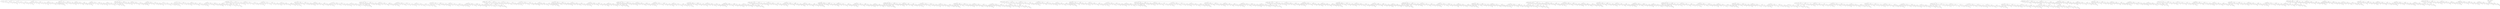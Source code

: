digraph f{
2;
2->3;
2->4;
4->5;
2->6;
6->7;
6->8;
8->9;
2->10;
10->11;
10->12;
12->13;
10->14;
14->15;
14->16;
16->17;
2->18;
18->19;
18->20;
20->21;
18->22;
22->23;
22->24;
24->25;
18->26;
26->27;
26->28;
28->29;
26->30;
30->31;
30->32;
32->33;
2->34;
34->35;
34->36;
36->37;
34->38;
38->39;
38->40;
40->41;
34->42;
42->43;
42->44;
44->45;
42->46;
46->47;
46->48;
48->49;
34->50;
50->51;
50->52;
52->53;
50->54;
54->55;
54->56;
56->57;
50->58;
58->59;
58->60;
60->61;
58->62;
62->63;
62->64;
64->65;
2->66;
66->67;
66->68;
68->69;
66->70;
70->71;
70->72;
72->73;
66->74;
74->75;
74->76;
76->77;
74->78;
78->79;
78->80;
80->81;
66->82;
82->83;
82->84;
84->85;
82->86;
86->87;
86->88;
88->89;
82->90;
90->91;
90->92;
92->93;
90->94;
94->95;
94->96;
96->97;
66->98;
98->99;
98->100;
100->101;
98->102;
102->103;
102->104;
104->105;
98->106;
106->107;
106->108;
108->109;
106->110;
110->111;
110->112;
112->113;
98->114;
114->115;
114->116;
116->117;
114->118;
118->119;
118->120;
120->121;
114->122;
122->123;
122->124;
124->125;
122->126;
126->127;
126->128;
128->129;
2->130;
130->131;
130->132;
132->133;
130->134;
134->135;
134->136;
136->137;
130->138;
138->139;
138->140;
140->141;
138->142;
142->143;
142->144;
144->145;
130->146;
146->147;
146->148;
148->149;
146->150;
150->151;
150->152;
152->153;
146->154;
154->155;
154->156;
156->157;
154->158;
158->159;
158->160;
160->161;
130->162;
162->163;
162->164;
164->165;
162->166;
166->167;
166->168;
168->169;
162->170;
170->171;
170->172;
172->173;
170->174;
174->175;
174->176;
176->177;
162->178;
178->179;
178->180;
180->181;
178->182;
182->183;
182->184;
184->185;
178->186;
186->187;
186->188;
188->189;
186->190;
190->191;
190->192;
192->193;
130->194;
194->195;
194->196;
196->197;
194->198;
198->199;
198->200;
200->201;
194->202;
202->203;
202->204;
204->205;
202->206;
206->207;
206->208;
208->209;
194->210;
210->211;
210->212;
212->213;
210->214;
214->215;
214->216;
216->217;
210->218;
218->219;
218->220;
220->221;
218->222;
222->223;
222->224;
224->225;
194->226;
226->227;
226->228;
228->229;
226->230;
230->231;
230->232;
232->233;
226->234;
234->235;
234->236;
236->237;
234->238;
238->239;
238->240;
240->241;
226->242;
242->243;
242->244;
244->245;
242->246;
246->247;
246->248;
248->249;
242->250;
250->251;
250->252;
252->253;
250->254;
254->255;
254->256;
256->257;
2->258;
258->259;
258->260;
260->261;
258->262;
262->263;
262->264;
264->265;
258->266;
266->267;
266->268;
268->269;
266->270;
270->271;
270->272;
272->273;
258->274;
274->275;
274->276;
276->277;
274->278;
278->279;
278->280;
280->281;
274->282;
282->283;
282->284;
284->285;
282->286;
286->287;
286->288;
288->289;
258->290;
290->291;
290->292;
292->293;
290->294;
294->295;
294->296;
296->297;
290->298;
298->299;
298->300;
300->301;
298->302;
302->303;
302->304;
304->305;
290->306;
306->307;
306->308;
308->309;
306->310;
310->311;
310->312;
312->313;
306->314;
314->315;
314->316;
316->317;
314->318;
318->319;
318->320;
320->321;
258->322;
322->323;
322->324;
324->325;
322->326;
326->327;
326->328;
328->329;
322->330;
330->331;
330->332;
332->333;
330->334;
334->335;
334->336;
336->337;
322->338;
338->339;
338->340;
340->341;
338->342;
342->343;
342->344;
344->345;
338->346;
346->347;
346->348;
348->349;
346->350;
350->351;
350->352;
352->353;
322->354;
354->355;
354->356;
356->357;
354->358;
358->359;
358->360;
360->361;
354->362;
362->363;
362->364;
364->365;
362->366;
366->367;
366->368;
368->369;
354->370;
370->371;
370->372;
372->373;
370->374;
374->375;
374->376;
376->377;
370->378;
378->379;
378->380;
380->381;
378->382;
382->383;
382->384;
384->385;
258->386;
386->387;
386->388;
388->389;
386->390;
390->391;
390->392;
392->393;
386->394;
394->395;
394->396;
396->397;
394->398;
398->399;
398->400;
400->401;
386->402;
402->403;
402->404;
404->405;
402->406;
406->407;
406->408;
408->409;
402->410;
410->411;
410->412;
412->413;
410->414;
414->415;
414->416;
416->417;
386->418;
418->419;
418->420;
420->421;
418->422;
422->423;
422->424;
424->425;
418->426;
426->427;
426->428;
428->429;
426->430;
430->431;
430->432;
432->433;
418->434;
434->435;
434->436;
436->437;
434->438;
438->439;
438->440;
440->441;
434->442;
442->443;
442->444;
444->445;
442->446;
446->447;
446->448;
448->449;
386->450;
450->451;
450->452;
452->453;
450->454;
454->455;
454->456;
456->457;
450->458;
458->459;
458->460;
460->461;
458->462;
462->463;
462->464;
464->465;
450->466;
466->467;
466->468;
468->469;
466->470;
470->471;
470->472;
472->473;
466->474;
474->475;
474->476;
476->477;
474->478;
478->479;
478->480;
480->481;
450->482;
482->483;
482->484;
484->485;
482->486;
486->487;
486->488;
488->489;
482->490;
490->491;
490->492;
492->493;
490->494;
494->495;
494->496;
496->497;
482->498;
498->499;
498->500;
500->501;
498->502;
502->503;
502->504;
504->505;
498->506;
506->507;
506->508;
508->509;
506->510;
510->511;
510->512;
512->513;
2->514;
514->515;
514->516;
516->517;
514->518;
518->519;
518->520;
520->521;
514->522;
522->523;
522->524;
524->525;
522->526;
526->527;
526->528;
528->529;
514->530;
530->531;
530->532;
532->533;
530->534;
534->535;
534->536;
536->537;
530->538;
538->539;
538->540;
540->541;
538->542;
542->543;
542->544;
544->545;
514->546;
546->547;
546->548;
548->549;
546->550;
550->551;
550->552;
552->553;
546->554;
554->555;
554->556;
556->557;
554->558;
558->559;
558->560;
560->561;
546->562;
562->563;
562->564;
564->565;
562->566;
566->567;
566->568;
568->569;
562->570;
570->571;
570->572;
572->573;
570->574;
574->575;
574->576;
576->577;
514->578;
578->579;
578->580;
580->581;
578->582;
582->583;
582->584;
584->585;
578->586;
586->587;
586->588;
588->589;
586->590;
590->591;
590->592;
592->593;
578->594;
594->595;
594->596;
596->597;
594->598;
598->599;
598->600;
600->601;
594->602;
602->603;
602->604;
604->605;
602->606;
606->607;
606->608;
608->609;
578->610;
610->611;
610->612;
612->613;
610->614;
614->615;
614->616;
616->617;
610->618;
618->619;
618->620;
620->621;
618->622;
622->623;
622->624;
624->625;
610->626;
626->627;
626->628;
628->629;
626->630;
630->631;
630->632;
632->633;
626->634;
634->635;
634->636;
636->637;
634->638;
638->639;
638->640;
640->641;
514->642;
642->643;
642->644;
644->645;
642->646;
646->647;
646->648;
648->649;
642->650;
650->651;
650->652;
652->653;
650->654;
654->655;
654->656;
656->657;
642->658;
658->659;
658->660;
660->661;
658->662;
662->663;
662->664;
664->665;
658->666;
666->667;
666->668;
668->669;
666->670;
670->671;
670->672;
672->673;
642->674;
674->675;
674->676;
676->677;
674->678;
678->679;
678->680;
680->681;
674->682;
682->683;
682->684;
684->685;
682->686;
686->687;
686->688;
688->689;
674->690;
690->691;
690->692;
692->693;
690->694;
694->695;
694->696;
696->697;
690->698;
698->699;
698->700;
700->701;
698->702;
702->703;
702->704;
704->705;
642->706;
706->707;
706->708;
708->709;
706->710;
710->711;
710->712;
712->713;
706->714;
714->715;
714->716;
716->717;
714->718;
718->719;
718->720;
720->721;
706->722;
722->723;
722->724;
724->725;
722->726;
726->727;
726->728;
728->729;
722->730;
730->731;
730->732;
732->733;
730->734;
734->735;
734->736;
736->737;
706->738;
738->739;
738->740;
740->741;
738->742;
742->743;
742->744;
744->745;
738->746;
746->747;
746->748;
748->749;
746->750;
750->751;
750->752;
752->753;
738->754;
754->755;
754->756;
756->757;
754->758;
758->759;
758->760;
760->761;
754->762;
762->763;
762->764;
764->765;
762->766;
766->767;
766->768;
768->769;
514->770;
770->771;
770->772;
772->773;
770->774;
774->775;
774->776;
776->777;
770->778;
778->779;
778->780;
780->781;
778->782;
782->783;
782->784;
784->785;
770->786;
786->787;
786->788;
788->789;
786->790;
790->791;
790->792;
792->793;
786->794;
794->795;
794->796;
796->797;
794->798;
798->799;
798->800;
800->801;
770->802;
802->803;
802->804;
804->805;
802->806;
806->807;
806->808;
808->809;
802->810;
810->811;
810->812;
812->813;
810->814;
814->815;
814->816;
816->817;
802->818;
818->819;
818->820;
820->821;
818->822;
822->823;
822->824;
824->825;
818->826;
826->827;
826->828;
828->829;
826->830;
830->831;
830->832;
832->833;
770->834;
834->835;
834->836;
836->837;
834->838;
838->839;
838->840;
840->841;
834->842;
842->843;
842->844;
844->845;
842->846;
846->847;
846->848;
848->849;
834->850;
850->851;
850->852;
852->853;
850->854;
854->855;
854->856;
856->857;
850->858;
858->859;
858->860;
860->861;
858->862;
862->863;
862->864;
864->865;
834->866;
866->867;
866->868;
868->869;
866->870;
870->871;
870->872;
872->873;
866->874;
874->875;
874->876;
876->877;
874->878;
878->879;
878->880;
880->881;
866->882;
882->883;
882->884;
884->885;
882->886;
886->887;
886->888;
888->889;
882->890;
890->891;
890->892;
892->893;
890->894;
894->895;
894->896;
896->897;
770->898;
898->899;
898->900;
900->901;
898->902;
902->903;
902->904;
904->905;
898->906;
906->907;
906->908;
908->909;
906->910;
910->911;
910->912;
912->913;
898->914;
914->915;
914->916;
916->917;
914->918;
918->919;
918->920;
920->921;
914->922;
922->923;
922->924;
924->925;
922->926;
926->927;
926->928;
928->929;
898->930;
930->931;
930->932;
932->933;
930->934;
934->935;
934->936;
936->937;
930->938;
938->939;
938->940;
940->941;
938->942;
942->943;
942->944;
944->945;
930->946;
946->947;
946->948;
948->949;
946->950;
950->951;
950->952;
952->953;
946->954;
954->955;
954->956;
956->957;
954->958;
958->959;
958->960;
960->961;
898->962;
962->963;
962->964;
964->965;
962->966;
966->967;
966->968;
968->969;
962->970;
970->971;
970->972;
972->973;
970->974;
974->975;
974->976;
976->977;
962->978;
978->979;
978->980;
980->981;
978->982;
982->983;
982->984;
984->985;
978->986;
986->987;
986->988;
988->989;
986->990;
990->991;
990->992;
992->993;
962->994;
994->995;
994->996;
996->997;
994->998;
998->999;
998->1000;
1000->1001;
994->1002;
1002->1003;
1002->1004;
1004->1005;
1002->1006;
1006->1007;
1006->1008;
1008->1009;
994->1010;
1010->1011;
1010->1012;
1012->1013;
1010->1014;
1014->1015;
1014->1016;
1016->1017;
1010->1018;
1018->1019;
1018->1020;
1020->1021;
1018->1022;
1022->1023;
1022->1024;
1024->1025;
2->1026;
1026->1027;
1026->1028;
1028->1029;
1026->1030;
1030->1031;
1030->1032;
1032->1033;
1026->1034;
1034->1035;
1034->1036;
1036->1037;
1034->1038;
1038->1039;
1038->1040;
1040->1041;
1026->1042;
1042->1043;
1042->1044;
1044->1045;
1042->1046;
1046->1047;
1046->1048;
1048->1049;
1042->1050;
1050->1051;
1050->1052;
1052->1053;
1050->1054;
1054->1055;
1054->1056;
1056->1057;
1026->1058;
1058->1059;
1058->1060;
1060->1061;
1058->1062;
1062->1063;
1062->1064;
1064->1065;
1058->1066;
1066->1067;
1066->1068;
1068->1069;
1066->1070;
1070->1071;
1070->1072;
1072->1073;
1058->1074;
1074->1075;
1074->1076;
1076->1077;
1074->1078;
1078->1079;
1078->1080;
1080->1081;
1074->1082;
1082->1083;
1082->1084;
1084->1085;
1082->1086;
1086->1087;
1086->1088;
1088->1089;
1026->1090;
1090->1091;
1090->1092;
1092->1093;
1090->1094;
1094->1095;
1094->1096;
1096->1097;
1090->1098;
1098->1099;
1098->1100;
1100->1101;
1098->1102;
1102->1103;
1102->1104;
1104->1105;
1090->1106;
1106->1107;
1106->1108;
1108->1109;
1106->1110;
1110->1111;
1110->1112;
1112->1113;
1106->1114;
1114->1115;
1114->1116;
1116->1117;
1114->1118;
1118->1119;
1118->1120;
1120->1121;
1090->1122;
1122->1123;
1122->1124;
1124->1125;
1122->1126;
1126->1127;
1126->1128;
1128->1129;
1122->1130;
1130->1131;
1130->1132;
1132->1133;
1130->1134;
1134->1135;
1134->1136;
1136->1137;
1122->1138;
1138->1139;
1138->1140;
1140->1141;
1138->1142;
1142->1143;
1142->1144;
1144->1145;
1138->1146;
1146->1147;
1146->1148;
1148->1149;
1146->1150;
1150->1151;
1150->1152;
1152->1153;
1026->1154;
1154->1155;
1154->1156;
1156->1157;
1154->1158;
1158->1159;
1158->1160;
1160->1161;
1154->1162;
1162->1163;
1162->1164;
1164->1165;
1162->1166;
1166->1167;
1166->1168;
1168->1169;
1154->1170;
1170->1171;
1170->1172;
1172->1173;
1170->1174;
1174->1175;
1174->1176;
1176->1177;
1170->1178;
1178->1179;
1178->1180;
1180->1181;
1178->1182;
1182->1183;
1182->1184;
1184->1185;
1154->1186;
1186->1187;
1186->1188;
1188->1189;
1186->1190;
1190->1191;
1190->1192;
1192->1193;
1186->1194;
1194->1195;
1194->1196;
1196->1197;
1194->1198;
1198->1199;
1198->1200;
1200->1201;
1186->1202;
1202->1203;
1202->1204;
1204->1205;
1202->1206;
1206->1207;
1206->1208;
1208->1209;
1202->1210;
1210->1211;
1210->1212;
1212->1213;
1210->1214;
1214->1215;
1214->1216;
1216->1217;
1154->1218;
1218->1219;
1218->1220;
1220->1221;
1218->1222;
1222->1223;
1222->1224;
1224->1225;
1218->1226;
1226->1227;
1226->1228;
1228->1229;
1226->1230;
1230->1231;
1230->1232;
1232->1233;
1218->1234;
1234->1235;
1234->1236;
1236->1237;
1234->1238;
1238->1239;
1238->1240;
1240->1241;
1234->1242;
1242->1243;
1242->1244;
1244->1245;
1242->1246;
1246->1247;
1246->1248;
1248->1249;
1218->1250;
1250->1251;
1250->1252;
1252->1253;
1250->1254;
1254->1255;
1254->1256;
1256->1257;
1250->1258;
1258->1259;
1258->1260;
1260->1261;
1258->1262;
1262->1263;
1262->1264;
1264->1265;
1250->1266;
1266->1267;
1266->1268;
1268->1269;
1266->1270;
1270->1271;
1270->1272;
1272->1273;
1266->1274;
1274->1275;
1274->1276;
1276->1277;
1274->1278;
1278->1279;
1278->1280;
1280->1281;
1026->1282;
1282->1283;
1282->1284;
1284->1285;
1282->1286;
1286->1287;
1286->1288;
1288->1289;
1282->1290;
1290->1291;
1290->1292;
1292->1293;
1290->1294;
1294->1295;
1294->1296;
1296->1297;
1282->1298;
1298->1299;
1298->1300;
1300->1301;
1298->1302;
1302->1303;
1302->1304;
1304->1305;
1298->1306;
1306->1307;
1306->1308;
1308->1309;
1306->1310;
1310->1311;
1310->1312;
1312->1313;
1282->1314;
1314->1315;
1314->1316;
1316->1317;
1314->1318;
1318->1319;
1318->1320;
1320->1321;
1314->1322;
1322->1323;
1322->1324;
1324->1325;
1322->1326;
1326->1327;
1326->1328;
1328->1329;
1314->1330;
1330->1331;
1330->1332;
1332->1333;
1330->1334;
1334->1335;
1334->1336;
1336->1337;
1330->1338;
1338->1339;
1338->1340;
1340->1341;
1338->1342;
1342->1343;
1342->1344;
1344->1345;
1282->1346;
1346->1347;
1346->1348;
1348->1349;
1346->1350;
1350->1351;
1350->1352;
1352->1353;
1346->1354;
1354->1355;
1354->1356;
1356->1357;
1354->1358;
1358->1359;
1358->1360;
1360->1361;
1346->1362;
1362->1363;
1362->1364;
1364->1365;
1362->1366;
1366->1367;
1366->1368;
1368->1369;
1362->1370;
1370->1371;
1370->1372;
1372->1373;
1370->1374;
1374->1375;
1374->1376;
1376->1377;
1346->1378;
1378->1379;
1378->1380;
1380->1381;
1378->1382;
1382->1383;
1382->1384;
1384->1385;
1378->1386;
1386->1387;
1386->1388;
1388->1389;
1386->1390;
1390->1391;
1390->1392;
1392->1393;
1378->1394;
1394->1395;
1394->1396;
1396->1397;
1394->1398;
1398->1399;
1398->1400;
1400->1401;
1394->1402;
1402->1403;
1402->1404;
1404->1405;
1402->1406;
1406->1407;
1406->1408;
1408->1409;
1282->1410;
1410->1411;
1410->1412;
1412->1413;
1410->1414;
1414->1415;
1414->1416;
1416->1417;
1410->1418;
1418->1419;
1418->1420;
1420->1421;
1418->1422;
1422->1423;
1422->1424;
1424->1425;
1410->1426;
1426->1427;
1426->1428;
1428->1429;
1426->1430;
1430->1431;
1430->1432;
1432->1433;
1426->1434;
1434->1435;
1434->1436;
1436->1437;
1434->1438;
1438->1439;
1438->1440;
1440->1441;
1410->1442;
1442->1443;
1442->1444;
1444->1445;
1442->1446;
1446->1447;
1446->1448;
1448->1449;
1442->1450;
1450->1451;
1450->1452;
1452->1453;
1450->1454;
1454->1455;
1454->1456;
1456->1457;
1442->1458;
1458->1459;
1458->1460;
1460->1461;
1458->1462;
1462->1463;
1462->1464;
1464->1465;
1458->1466;
1466->1467;
1466->1468;
1468->1469;
1466->1470;
1470->1471;
1470->1472;
1472->1473;
1410->1474;
1474->1475;
1474->1476;
1476->1477;
1474->1478;
1478->1479;
1478->1480;
1480->1481;
1474->1482;
1482->1483;
1482->1484;
1484->1485;
1482->1486;
1486->1487;
1486->1488;
1488->1489;
1474->1490;
1490->1491;
1490->1492;
1492->1493;
1490->1494;
1494->1495;
1494->1496;
1496->1497;
1490->1498;
1498->1499;
1498->1500;
1500->1501;
1498->1502;
1502->1503;
1502->1504;
1504->1505;
1474->1506;
1506->1507;
1506->1508;
1508->1509;
1506->1510;
1510->1511;
1510->1512;
1512->1513;
1506->1514;
1514->1515;
1514->1516;
1516->1517;
1514->1518;
1518->1519;
1518->1520;
1520->1521;
1506->1522;
1522->1523;
1522->1524;
1524->1525;
1522->1526;
1526->1527;
1526->1528;
1528->1529;
1522->1530;
1530->1531;
1530->1532;
1532->1533;
1530->1534;
1534->1535;
1534->1536;
1536->1537;
1026->1538;
1538->1539;
1538->1540;
1540->1541;
1538->1542;
1542->1543;
1542->1544;
1544->1545;
1538->1546;
1546->1547;
1546->1548;
1548->1549;
1546->1550;
1550->1551;
1550->1552;
1552->1553;
1538->1554;
1554->1555;
1554->1556;
1556->1557;
1554->1558;
1558->1559;
1558->1560;
1560->1561;
1554->1562;
1562->1563;
1562->1564;
1564->1565;
1562->1566;
1566->1567;
1566->1568;
1568->1569;
1538->1570;
1570->1571;
1570->1572;
1572->1573;
1570->1574;
1574->1575;
1574->1576;
1576->1577;
1570->1578;
1578->1579;
1578->1580;
1580->1581;
1578->1582;
1582->1583;
1582->1584;
1584->1585;
1570->1586;
1586->1587;
1586->1588;
1588->1589;
1586->1590;
1590->1591;
1590->1592;
1592->1593;
1586->1594;
1594->1595;
1594->1596;
1596->1597;
1594->1598;
1598->1599;
1598->1600;
1600->1601;
1538->1602;
1602->1603;
1602->1604;
1604->1605;
1602->1606;
1606->1607;
1606->1608;
1608->1609;
1602->1610;
1610->1611;
1610->1612;
1612->1613;
1610->1614;
1614->1615;
1614->1616;
1616->1617;
1602->1618;
1618->1619;
1618->1620;
1620->1621;
1618->1622;
1622->1623;
1622->1624;
1624->1625;
1618->1626;
1626->1627;
1626->1628;
1628->1629;
1626->1630;
1630->1631;
1630->1632;
1632->1633;
1602->1634;
1634->1635;
1634->1636;
1636->1637;
1634->1638;
1638->1639;
1638->1640;
1640->1641;
1634->1642;
1642->1643;
1642->1644;
1644->1645;
1642->1646;
1646->1647;
1646->1648;
1648->1649;
1634->1650;
1650->1651;
1650->1652;
1652->1653;
1650->1654;
1654->1655;
1654->1656;
1656->1657;
1650->1658;
1658->1659;
1658->1660;
1660->1661;
1658->1662;
1662->1663;
1662->1664;
1664->1665;
1538->1666;
1666->1667;
1666->1668;
1668->1669;
1666->1670;
1670->1671;
1670->1672;
1672->1673;
1666->1674;
1674->1675;
1674->1676;
1676->1677;
1674->1678;
1678->1679;
1678->1680;
1680->1681;
1666->1682;
1682->1683;
1682->1684;
1684->1685;
1682->1686;
1686->1687;
1686->1688;
1688->1689;
1682->1690;
1690->1691;
1690->1692;
1692->1693;
1690->1694;
1694->1695;
1694->1696;
1696->1697;
1666->1698;
1698->1699;
1698->1700;
1700->1701;
1698->1702;
1702->1703;
1702->1704;
1704->1705;
1698->1706;
1706->1707;
1706->1708;
1708->1709;
1706->1710;
1710->1711;
1710->1712;
1712->1713;
1698->1714;
1714->1715;
1714->1716;
1716->1717;
1714->1718;
1718->1719;
1718->1720;
1720->1721;
1714->1722;
1722->1723;
1722->1724;
1724->1725;
1722->1726;
1726->1727;
1726->1728;
1728->1729;
1666->1730;
1730->1731;
1730->1732;
1732->1733;
1730->1734;
1734->1735;
1734->1736;
1736->1737;
1730->1738;
1738->1739;
1738->1740;
1740->1741;
1738->1742;
1742->1743;
1742->1744;
1744->1745;
1730->1746;
1746->1747;
1746->1748;
1748->1749;
1746->1750;
1750->1751;
1750->1752;
1752->1753;
1746->1754;
1754->1755;
1754->1756;
1756->1757;
1754->1758;
1758->1759;
1758->1760;
1760->1761;
1730->1762;
1762->1763;
1762->1764;
1764->1765;
1762->1766;
1766->1767;
1766->1768;
1768->1769;
1762->1770;
1770->1771;
1770->1772;
1772->1773;
1770->1774;
1774->1775;
1774->1776;
1776->1777;
1762->1778;
1778->1779;
1778->1780;
1780->1781;
1778->1782;
1782->1783;
1782->1784;
1784->1785;
1778->1786;
1786->1787;
1786->1788;
1788->1789;
1786->1790;
1790->1791;
1790->1792;
1792->1793;
1538->1794;
1794->1795;
1794->1796;
1796->1797;
1794->1798;
1798->1799;
1798->1800;
1800->1801;
1794->1802;
1802->1803;
1802->1804;
1804->1805;
1802->1806;
1806->1807;
1806->1808;
1808->1809;
1794->1810;
1810->1811;
1810->1812;
1812->1813;
1810->1814;
1814->1815;
1814->1816;
1816->1817;
1810->1818;
1818->1819;
1818->1820;
1820->1821;
1818->1822;
1822->1823;
1822->1824;
1824->1825;
1794->1826;
1826->1827;
1826->1828;
1828->1829;
1826->1830;
1830->1831;
1830->1832;
1832->1833;
1826->1834;
1834->1835;
1834->1836;
1836->1837;
1834->1838;
1838->1839;
1838->1840;
1840->1841;
1826->1842;
1842->1843;
1842->1844;
1844->1845;
1842->1846;
1846->1847;
1846->1848;
1848->1849;
1842->1850;
1850->1851;
1850->1852;
1852->1853;
1850->1854;
1854->1855;
1854->1856;
1856->1857;
1794->1858;
1858->1859;
1858->1860;
1860->1861;
1858->1862;
1862->1863;
1862->1864;
1864->1865;
1858->1866;
1866->1867;
1866->1868;
1868->1869;
1866->1870;
1870->1871;
1870->1872;
1872->1873;
1858->1874;
1874->1875;
1874->1876;
1876->1877;
1874->1878;
1878->1879;
1878->1880;
1880->1881;
1874->1882;
1882->1883;
1882->1884;
1884->1885;
1882->1886;
1886->1887;
1886->1888;
1888->1889;
1858->1890;
1890->1891;
1890->1892;
1892->1893;
1890->1894;
1894->1895;
1894->1896;
1896->1897;
1890->1898;
1898->1899;
1898->1900;
1900->1901;
1898->1902;
1902->1903;
1902->1904;
1904->1905;
1890->1906;
1906->1907;
1906->1908;
1908->1909;
1906->1910;
1910->1911;
1910->1912;
1912->1913;
1906->1914;
1914->1915;
1914->1916;
1916->1917;
1914->1918;
1918->1919;
1918->1920;
1920->1921;
1794->1922;
1922->1923;
1922->1924;
1924->1925;
1922->1926;
1926->1927;
1926->1928;
1928->1929;
1922->1930;
1930->1931;
1930->1932;
1932->1933;
1930->1934;
1934->1935;
1934->1936;
1936->1937;
1922->1938;
1938->1939;
1938->1940;
1940->1941;
1938->1942;
1942->1943;
1942->1944;
1944->1945;
1938->1946;
1946->1947;
1946->1948;
1948->1949;
1946->1950;
1950->1951;
1950->1952;
1952->1953;
1922->1954;
1954->1955;
1954->1956;
1956->1957;
1954->1958;
1958->1959;
1958->1960;
1960->1961;
1954->1962;
1962->1963;
1962->1964;
1964->1965;
1962->1966;
1966->1967;
1966->1968;
1968->1969;
1954->1970;
1970->1971;
1970->1972;
1972->1973;
1970->1974;
1974->1975;
1974->1976;
1976->1977;
1970->1978;
1978->1979;
1978->1980;
1980->1981;
1978->1982;
1982->1983;
1982->1984;
1984->1985;
1922->1986;
1986->1987;
1986->1988;
1988->1989;
1986->1990;
1990->1991;
1990->1992;
1992->1993;
1986->1994;
1994->1995;
1994->1996;
1996->1997;
1994->1998;
1998->1999;
1998->2000;
2000->2001;
1986->2002;
2002->2003;
2002->2004;
2004->2005;
2002->2006;
2006->2007;
2006->2008;
2008->2009;
2002->2010;
2010->2011;
2010->2012;
2012->2013;
2010->2014;
2014->2015;
2014->2016;
2016->2017;
1986->2018;
2018->2019;
2018->2020;
2020->2021;
2018->2022;
2022->2023;
2022->2024;
2024->2025;
2018->2026;
2026->2027;
2026->2028;
2028->2029;
2026->2030;
2030->2031;
2030->2032;
2032->2033;
2018->2034;
2034->2035;
2034->2036;
2036->2037;
2034->2038;
2038->2039;
2038->2040;
2040->2041;
2034->2042;
2042->2043;
2042->2044;
2044->2045;
2042->2046;
2046->2047;
2046->2048;
2048->2049;
2->2050;
2050->2051;
2050->2052;
2052->2053;
2050->2054;
2054->2055;
2054->2056;
2056->2057;
2050->2058;
2058->2059;
2058->2060;
2060->2061;
2058->2062;
2062->2063;
2062->2064;
2064->2065;
2050->2066;
2066->2067;
2066->2068;
2068->2069;
2066->2070;
2070->2071;
2070->2072;
2072->2073;
2066->2074;
2074->2075;
2074->2076;
2076->2077;
2074->2078;
2078->2079;
2078->2080;
2080->2081;
2050->2082;
2082->2083;
2082->2084;
2084->2085;
2082->2086;
2086->2087;
2086->2088;
2088->2089;
2082->2090;
2090->2091;
2090->2092;
2092->2093;
2090->2094;
2094->2095;
2094->2096;
2096->2097;
2082->2098;
2098->2099;
2098->2100;
2100->2101;
2098->2102;
2102->2103;
2102->2104;
2104->2105;
2098->2106;
2106->2107;
2106->2108;
2108->2109;
2106->2110;
2110->2111;
2110->2112;
2112->2113;
2050->2114;
2114->2115;
2114->2116;
2116->2117;
2114->2118;
2118->2119;
2118->2120;
2120->2121;
2114->2122;
2122->2123;
2122->2124;
2124->2125;
2122->2126;
2126->2127;
2126->2128;
2128->2129;
2114->2130;
2130->2131;
2130->2132;
2132->2133;
2130->2134;
2134->2135;
2134->2136;
2136->2137;
2130->2138;
2138->2139;
2138->2140;
2140->2141;
2138->2142;
2142->2143;
2142->2144;
2144->2145;
2114->2146;
2146->2147;
2146->2148;
2148->2149;
2146->2150;
2150->2151;
2150->2152;
2152->2153;
2146->2154;
2154->2155;
2154->2156;
2156->2157;
2154->2158;
2158->2159;
2158->2160;
2160->2161;
2146->2162;
2162->2163;
2162->2164;
2164->2165;
2162->2166;
2166->2167;
2166->2168;
2168->2169;
2162->2170;
2170->2171;
2170->2172;
2172->2173;
2170->2174;
2174->2175;
2174->2176;
2176->2177;
2050->2178;
2178->2179;
2178->2180;
2180->2181;
2178->2182;
2182->2183;
2182->2184;
2184->2185;
2178->2186;
2186->2187;
2186->2188;
2188->2189;
2186->2190;
2190->2191;
2190->2192;
2192->2193;
2178->2194;
2194->2195;
2194->2196;
2196->2197;
2194->2198;
2198->2199;
2198->2200;
2200->2201;
2194->2202;
2202->2203;
2202->2204;
2204->2205;
2202->2206;
2206->2207;
2206->2208;
2208->2209;
2178->2210;
2210->2211;
2210->2212;
2212->2213;
2210->2214;
2214->2215;
2214->2216;
2216->2217;
2210->2218;
2218->2219;
2218->2220;
2220->2221;
2218->2222;
2222->2223;
2222->2224;
2224->2225;
2210->2226;
2226->2227;
2226->2228;
2228->2229;
2226->2230;
2230->2231;
2230->2232;
2232->2233;
2226->2234;
2234->2235;
2234->2236;
2236->2237;
2234->2238;
2238->2239;
2238->2240;
2240->2241;
2178->2242;
2242->2243;
2242->2244;
2244->2245;
2242->2246;
2246->2247;
2246->2248;
2248->2249;
2242->2250;
2250->2251;
2250->2252;
2252->2253;
2250->2254;
2254->2255;
2254->2256;
2256->2257;
2242->2258;
2258->2259;
2258->2260;
2260->2261;
2258->2262;
2262->2263;
2262->2264;
2264->2265;
2258->2266;
2266->2267;
2266->2268;
2268->2269;
2266->2270;
2270->2271;
2270->2272;
2272->2273;
2242->2274;
2274->2275;
2274->2276;
2276->2277;
2274->2278;
2278->2279;
2278->2280;
2280->2281;
2274->2282;
2282->2283;
2282->2284;
2284->2285;
2282->2286;
2286->2287;
2286->2288;
2288->2289;
2274->2290;
2290->2291;
2290->2292;
2292->2293;
2290->2294;
2294->2295;
2294->2296;
2296->2297;
2290->2298;
2298->2299;
2298->2300;
2300->2301;
2298->2302;
2302->2303;
2302->2304;
2304->2305;
2050->2306;
2306->2307;
2306->2308;
2308->2309;
2306->2310;
2310->2311;
2310->2312;
2312->2313;
2306->2314;
2314->2315;
2314->2316;
2316->2317;
2314->2318;
2318->2319;
2318->2320;
2320->2321;
2306->2322;
2322->2323;
2322->2324;
2324->2325;
2322->2326;
2326->2327;
2326->2328;
2328->2329;
2322->2330;
2330->2331;
2330->2332;
2332->2333;
2330->2334;
2334->2335;
2334->2336;
2336->2337;
2306->2338;
2338->2339;
2338->2340;
2340->2341;
2338->2342;
2342->2343;
2342->2344;
2344->2345;
2338->2346;
2346->2347;
2346->2348;
2348->2349;
2346->2350;
2350->2351;
2350->2352;
2352->2353;
2338->2354;
2354->2355;
2354->2356;
2356->2357;
2354->2358;
2358->2359;
2358->2360;
2360->2361;
2354->2362;
2362->2363;
2362->2364;
2364->2365;
2362->2366;
2366->2367;
2366->2368;
2368->2369;
2306->2370;
2370->2371;
2370->2372;
2372->2373;
2370->2374;
2374->2375;
2374->2376;
2376->2377;
2370->2378;
2378->2379;
2378->2380;
2380->2381;
2378->2382;
2382->2383;
2382->2384;
2384->2385;
2370->2386;
2386->2387;
2386->2388;
2388->2389;
2386->2390;
2390->2391;
2390->2392;
2392->2393;
2386->2394;
2394->2395;
2394->2396;
2396->2397;
2394->2398;
2398->2399;
2398->2400;
2400->2401;
2370->2402;
2402->2403;
2402->2404;
2404->2405;
2402->2406;
2406->2407;
2406->2408;
2408->2409;
2402->2410;
2410->2411;
2410->2412;
2412->2413;
2410->2414;
2414->2415;
2414->2416;
2416->2417;
2402->2418;
2418->2419;
2418->2420;
2420->2421;
2418->2422;
2422->2423;
2422->2424;
2424->2425;
2418->2426;
2426->2427;
2426->2428;
2428->2429;
2426->2430;
2430->2431;
2430->2432;
2432->2433;
2306->2434;
2434->2435;
2434->2436;
2436->2437;
2434->2438;
2438->2439;
2438->2440;
2440->2441;
2434->2442;
2442->2443;
2442->2444;
2444->2445;
2442->2446;
2446->2447;
2446->2448;
2448->2449;
2434->2450;
2450->2451;
2450->2452;
2452->2453;
2450->2454;
2454->2455;
2454->2456;
2456->2457;
2450->2458;
2458->2459;
2458->2460;
2460->2461;
2458->2462;
2462->2463;
2462->2464;
2464->2465;
2434->2466;
2466->2467;
2466->2468;
2468->2469;
2466->2470;
2470->2471;
2470->2472;
2472->2473;
2466->2474;
2474->2475;
2474->2476;
2476->2477;
2474->2478;
2478->2479;
2478->2480;
2480->2481;
2466->2482;
2482->2483;
2482->2484;
2484->2485;
2482->2486;
2486->2487;
2486->2488;
2488->2489;
2482->2490;
2490->2491;
2490->2492;
2492->2493;
2490->2494;
2494->2495;
2494->2496;
2496->2497;
2434->2498;
2498->2499;
2498->2500;
2500->2501;
2498->2502;
2502->2503;
2502->2504;
2504->2505;
2498->2506;
2506->2507;
2506->2508;
2508->2509;
2506->2510;
2510->2511;
2510->2512;
2512->2513;
2498->2514;
2514->2515;
2514->2516;
2516->2517;
2514->2518;
2518->2519;
2518->2520;
2520->2521;
2514->2522;
2522->2523;
2522->2524;
2524->2525;
2522->2526;
2526->2527;
2526->2528;
2528->2529;
2498->2530;
2530->2531;
2530->2532;
2532->2533;
2530->2534;
2534->2535;
2534->2536;
2536->2537;
2530->2538;
2538->2539;
2538->2540;
2540->2541;
2538->2542;
2542->2543;
2542->2544;
2544->2545;
2530->2546;
2546->2547;
2546->2548;
2548->2549;
2546->2550;
2550->2551;
2550->2552;
2552->2553;
2546->2554;
2554->2555;
2554->2556;
2556->2557;
2554->2558;
2558->2559;
2558->2560;
2560->2561;
2050->2562;
2562->2563;
2562->2564;
2564->2565;
2562->2566;
2566->2567;
2566->2568;
2568->2569;
2562->2570;
2570->2571;
2570->2572;
2572->2573;
2570->2574;
2574->2575;
2574->2576;
2576->2577;
2562->2578;
2578->2579;
2578->2580;
2580->2581;
2578->2582;
2582->2583;
2582->2584;
2584->2585;
2578->2586;
2586->2587;
2586->2588;
2588->2589;
2586->2590;
2590->2591;
2590->2592;
2592->2593;
2562->2594;
2594->2595;
2594->2596;
2596->2597;
2594->2598;
2598->2599;
2598->2600;
2600->2601;
2594->2602;
2602->2603;
2602->2604;
2604->2605;
2602->2606;
2606->2607;
2606->2608;
2608->2609;
2594->2610;
2610->2611;
2610->2612;
2612->2613;
2610->2614;
2614->2615;
2614->2616;
2616->2617;
2610->2618;
2618->2619;
2618->2620;
2620->2621;
2618->2622;
2622->2623;
2622->2624;
2624->2625;
2562->2626;
2626->2627;
2626->2628;
2628->2629;
2626->2630;
2630->2631;
2630->2632;
2632->2633;
2626->2634;
2634->2635;
2634->2636;
2636->2637;
2634->2638;
2638->2639;
2638->2640;
2640->2641;
2626->2642;
2642->2643;
2642->2644;
2644->2645;
2642->2646;
2646->2647;
2646->2648;
2648->2649;
2642->2650;
2650->2651;
2650->2652;
2652->2653;
2650->2654;
2654->2655;
2654->2656;
2656->2657;
2626->2658;
2658->2659;
2658->2660;
2660->2661;
2658->2662;
2662->2663;
2662->2664;
2664->2665;
2658->2666;
2666->2667;
2666->2668;
2668->2669;
2666->2670;
2670->2671;
2670->2672;
2672->2673;
2658->2674;
2674->2675;
2674->2676;
2676->2677;
2674->2678;
2678->2679;
2678->2680;
2680->2681;
2674->2682;
2682->2683;
2682->2684;
2684->2685;
2682->2686;
2686->2687;
2686->2688;
2688->2689;
2562->2690;
2690->2691;
2690->2692;
2692->2693;
2690->2694;
2694->2695;
2694->2696;
2696->2697;
2690->2698;
2698->2699;
2698->2700;
2700->2701;
2698->2702;
2702->2703;
2702->2704;
2704->2705;
2690->2706;
2706->2707;
2706->2708;
2708->2709;
2706->2710;
2710->2711;
2710->2712;
2712->2713;
2706->2714;
2714->2715;
2714->2716;
2716->2717;
2714->2718;
2718->2719;
2718->2720;
2720->2721;
2690->2722;
2722->2723;
2722->2724;
2724->2725;
2722->2726;
2726->2727;
2726->2728;
2728->2729;
2722->2730;
2730->2731;
2730->2732;
2732->2733;
2730->2734;
2734->2735;
2734->2736;
2736->2737;
2722->2738;
2738->2739;
2738->2740;
2740->2741;
2738->2742;
2742->2743;
2742->2744;
2744->2745;
2738->2746;
2746->2747;
2746->2748;
2748->2749;
2746->2750;
2750->2751;
2750->2752;
2752->2753;
2690->2754;
2754->2755;
2754->2756;
2756->2757;
2754->2758;
2758->2759;
2758->2760;
2760->2761;
2754->2762;
2762->2763;
2762->2764;
2764->2765;
2762->2766;
2766->2767;
2766->2768;
2768->2769;
2754->2770;
2770->2771;
2770->2772;
2772->2773;
2770->2774;
2774->2775;
2774->2776;
2776->2777;
2770->2778;
2778->2779;
2778->2780;
2780->2781;
2778->2782;
2782->2783;
2782->2784;
2784->2785;
2754->2786;
2786->2787;
2786->2788;
2788->2789;
2786->2790;
2790->2791;
2790->2792;
2792->2793;
2786->2794;
2794->2795;
2794->2796;
2796->2797;
2794->2798;
2798->2799;
2798->2800;
2800->2801;
2786->2802;
2802->2803;
2802->2804;
2804->2805;
2802->2806;
2806->2807;
2806->2808;
2808->2809;
2802->2810;
2810->2811;
2810->2812;
2812->2813;
2810->2814;
2814->2815;
2814->2816;
2816->2817;
2562->2818;
2818->2819;
2818->2820;
2820->2821;
2818->2822;
2822->2823;
2822->2824;
2824->2825;
2818->2826;
2826->2827;
2826->2828;
2828->2829;
2826->2830;
2830->2831;
2830->2832;
2832->2833;
2818->2834;
2834->2835;
2834->2836;
2836->2837;
2834->2838;
2838->2839;
2838->2840;
2840->2841;
2834->2842;
2842->2843;
2842->2844;
2844->2845;
2842->2846;
2846->2847;
2846->2848;
2848->2849;
2818->2850;
2850->2851;
2850->2852;
2852->2853;
2850->2854;
2854->2855;
2854->2856;
2856->2857;
2850->2858;
2858->2859;
2858->2860;
2860->2861;
2858->2862;
2862->2863;
2862->2864;
2864->2865;
2850->2866;
2866->2867;
2866->2868;
2868->2869;
2866->2870;
2870->2871;
2870->2872;
2872->2873;
2866->2874;
2874->2875;
2874->2876;
2876->2877;
2874->2878;
2878->2879;
2878->2880;
2880->2881;
2818->2882;
2882->2883;
2882->2884;
2884->2885;
2882->2886;
2886->2887;
2886->2888;
2888->2889;
2882->2890;
2890->2891;
2890->2892;
2892->2893;
2890->2894;
2894->2895;
2894->2896;
2896->2897;
2882->2898;
2898->2899;
2898->2900;
2900->2901;
2898->2902;
2902->2903;
2902->2904;
2904->2905;
2898->2906;
2906->2907;
2906->2908;
2908->2909;
2906->2910;
2910->2911;
2910->2912;
2912->2913;
2882->2914;
2914->2915;
2914->2916;
2916->2917;
2914->2918;
2918->2919;
2918->2920;
2920->2921;
2914->2922;
2922->2923;
2922->2924;
2924->2925;
2922->2926;
2926->2927;
2926->2928;
2928->2929;
2914->2930;
2930->2931;
2930->2932;
2932->2933;
2930->2934;
2934->2935;
2934->2936;
2936->2937;
2930->2938;
2938->2939;
2938->2940;
2940->2941;
2938->2942;
2942->2943;
2942->2944;
2944->2945;
2818->2946;
2946->2947;
2946->2948;
2948->2949;
2946->2950;
2950->2951;
2950->2952;
2952->2953;
2946->2954;
2954->2955;
2954->2956;
2956->2957;
2954->2958;
2958->2959;
2958->2960;
2960->2961;
2946->2962;
2962->2963;
2962->2964;
2964->2965;
2962->2966;
2966->2967;
2966->2968;
2968->2969;
2962->2970;
2970->2971;
2970->2972;
2972->2973;
2970->2974;
2974->2975;
2974->2976;
2976->2977;
2946->2978;
2978->2979;
2978->2980;
2980->2981;
2978->2982;
2982->2983;
2982->2984;
2984->2985;
2978->2986;
2986->2987;
2986->2988;
2988->2989;
2986->2990;
2990->2991;
2990->2992;
2992->2993;
2978->2994;
2994->2995;
2994->2996;
2996->2997;
2994->2998;
2998->2999;
2998->3000;
3000->3001;
2994->3002;
3002->3003;
3002->3004;
3004->3005;
3002->3006;
3006->3007;
3006->3008;
3008->3009;
2946->3010;
3010->3011;
3010->3012;
3012->3013;
3010->3014;
3014->3015;
3014->3016;
3016->3017;
3010->3018;
3018->3019;
3018->3020;
3020->3021;
3018->3022;
3022->3023;
3022->3024;
3024->3025;
3010->3026;
3026->3027;
3026->3028;
3028->3029;
3026->3030;
3030->3031;
3030->3032;
3032->3033;
3026->3034;
3034->3035;
3034->3036;
3036->3037;
3034->3038;
3038->3039;
3038->3040;
3040->3041;
3010->3042;
3042->3043;
3042->3044;
3044->3045;
3042->3046;
3046->3047;
3046->3048;
3048->3049;
3042->3050;
3050->3051;
3050->3052;
3052->3053;
3050->3054;
3054->3055;
3054->3056;
3056->3057;
3042->3058;
3058->3059;
3058->3060;
3060->3061;
3058->3062;
3062->3063;
3062->3064;
3064->3065;
3058->3066;
3066->3067;
3066->3068;
3068->3069;
3066->3070;
3070->3071;
3070->3072;
3072->3073;
2050->3074;
3074->3075;
3074->3076;
3076->3077;
3074->3078;
3078->3079;
3078->3080;
3080->3081;
3074->3082;
3082->3083;
3082->3084;
3084->3085;
3082->3086;
3086->3087;
3086->3088;
3088->3089;
3074->3090;
3090->3091;
3090->3092;
3092->3093;
3090->3094;
3094->3095;
3094->3096;
3096->3097;
3090->3098;
3098->3099;
3098->3100;
3100->3101;
3098->3102;
3102->3103;
3102->3104;
3104->3105;
3074->3106;
3106->3107;
3106->3108;
3108->3109;
3106->3110;
3110->3111;
3110->3112;
3112->3113;
3106->3114;
3114->3115;
3114->3116;
3116->3117;
3114->3118;
3118->3119;
3118->3120;
3120->3121;
3106->3122;
3122->3123;
3122->3124;
3124->3125;
3122->3126;
3126->3127;
3126->3128;
3128->3129;
3122->3130;
3130->3131;
3130->3132;
3132->3133;
3130->3134;
3134->3135;
3134->3136;
3136->3137;
3074->3138;
3138->3139;
3138->3140;
3140->3141;
3138->3142;
3142->3143;
3142->3144;
3144->3145;
3138->3146;
3146->3147;
3146->3148;
3148->3149;
3146->3150;
3150->3151;
3150->3152;
3152->3153;
3138->3154;
3154->3155;
3154->3156;
3156->3157;
3154->3158;
3158->3159;
3158->3160;
3160->3161;
3154->3162;
3162->3163;
3162->3164;
3164->3165;
3162->3166;
3166->3167;
3166->3168;
3168->3169;
3138->3170;
3170->3171;
3170->3172;
3172->3173;
3170->3174;
3174->3175;
3174->3176;
3176->3177;
3170->3178;
3178->3179;
3178->3180;
3180->3181;
3178->3182;
3182->3183;
3182->3184;
3184->3185;
3170->3186;
3186->3187;
3186->3188;
3188->3189;
3186->3190;
3190->3191;
3190->3192;
3192->3193;
3186->3194;
3194->3195;
3194->3196;
3196->3197;
3194->3198;
3198->3199;
3198->3200;
3200->3201;
3074->3202;
3202->3203;
3202->3204;
3204->3205;
3202->3206;
3206->3207;
3206->3208;
3208->3209;
3202->3210;
3210->3211;
3210->3212;
3212->3213;
3210->3214;
3214->3215;
3214->3216;
3216->3217;
3202->3218;
3218->3219;
3218->3220;
3220->3221;
3218->3222;
3222->3223;
3222->3224;
3224->3225;
3218->3226;
3226->3227;
3226->3228;
3228->3229;
3226->3230;
3230->3231;
3230->3232;
3232->3233;
3202->3234;
3234->3235;
3234->3236;
3236->3237;
3234->3238;
3238->3239;
3238->3240;
3240->3241;
3234->3242;
3242->3243;
3242->3244;
3244->3245;
3242->3246;
3246->3247;
3246->3248;
3248->3249;
3234->3250;
3250->3251;
3250->3252;
3252->3253;
3250->3254;
3254->3255;
3254->3256;
3256->3257;
3250->3258;
3258->3259;
3258->3260;
3260->3261;
3258->3262;
3262->3263;
3262->3264;
3264->3265;
3202->3266;
3266->3267;
3266->3268;
3268->3269;
3266->3270;
3270->3271;
3270->3272;
3272->3273;
3266->3274;
3274->3275;
3274->3276;
3276->3277;
3274->3278;
3278->3279;
3278->3280;
3280->3281;
3266->3282;
3282->3283;
3282->3284;
3284->3285;
3282->3286;
3286->3287;
3286->3288;
3288->3289;
3282->3290;
3290->3291;
3290->3292;
3292->3293;
3290->3294;
3294->3295;
3294->3296;
3296->3297;
3266->3298;
3298->3299;
3298->3300;
3300->3301;
3298->3302;
3302->3303;
3302->3304;
3304->3305;
3298->3306;
3306->3307;
3306->3308;
3308->3309;
3306->3310;
3310->3311;
3310->3312;
3312->3313;
3298->3314;
3314->3315;
3314->3316;
3316->3317;
3314->3318;
3318->3319;
3318->3320;
3320->3321;
3314->3322;
3322->3323;
3322->3324;
3324->3325;
3322->3326;
3326->3327;
3326->3328;
3328->3329;
3074->3330;
3330->3331;
3330->3332;
3332->3333;
3330->3334;
3334->3335;
3334->3336;
3336->3337;
3330->3338;
3338->3339;
3338->3340;
3340->3341;
3338->3342;
3342->3343;
3342->3344;
3344->3345;
3330->3346;
3346->3347;
3346->3348;
3348->3349;
3346->3350;
3350->3351;
3350->3352;
3352->3353;
3346->3354;
3354->3355;
3354->3356;
3356->3357;
3354->3358;
3358->3359;
3358->3360;
3360->3361;
3330->3362;
3362->3363;
3362->3364;
3364->3365;
3362->3366;
3366->3367;
3366->3368;
3368->3369;
3362->3370;
3370->3371;
3370->3372;
3372->3373;
3370->3374;
3374->3375;
3374->3376;
3376->3377;
3362->3378;
3378->3379;
3378->3380;
3380->3381;
3378->3382;
3382->3383;
3382->3384;
3384->3385;
3378->3386;
3386->3387;
3386->3388;
3388->3389;
3386->3390;
3390->3391;
3390->3392;
3392->3393;
3330->3394;
3394->3395;
3394->3396;
3396->3397;
3394->3398;
3398->3399;
3398->3400;
3400->3401;
3394->3402;
3402->3403;
3402->3404;
3404->3405;
3402->3406;
3406->3407;
3406->3408;
3408->3409;
3394->3410;
3410->3411;
3410->3412;
3412->3413;
3410->3414;
3414->3415;
3414->3416;
3416->3417;
3410->3418;
3418->3419;
3418->3420;
3420->3421;
3418->3422;
3422->3423;
3422->3424;
3424->3425;
3394->3426;
3426->3427;
3426->3428;
3428->3429;
3426->3430;
3430->3431;
3430->3432;
3432->3433;
3426->3434;
3434->3435;
3434->3436;
3436->3437;
3434->3438;
3438->3439;
3438->3440;
3440->3441;
3426->3442;
3442->3443;
3442->3444;
3444->3445;
3442->3446;
3446->3447;
3446->3448;
3448->3449;
3442->3450;
3450->3451;
3450->3452;
3452->3453;
3450->3454;
3454->3455;
3454->3456;
3456->3457;
3330->3458;
3458->3459;
3458->3460;
3460->3461;
3458->3462;
3462->3463;
3462->3464;
3464->3465;
3458->3466;
3466->3467;
3466->3468;
3468->3469;
3466->3470;
3470->3471;
3470->3472;
3472->3473;
3458->3474;
3474->3475;
3474->3476;
3476->3477;
3474->3478;
3478->3479;
3478->3480;
3480->3481;
3474->3482;
3482->3483;
3482->3484;
3484->3485;
3482->3486;
3486->3487;
3486->3488;
3488->3489;
3458->3490;
3490->3491;
3490->3492;
3492->3493;
3490->3494;
3494->3495;
3494->3496;
3496->3497;
3490->3498;
3498->3499;
3498->3500;
3500->3501;
3498->3502;
3502->3503;
3502->3504;
3504->3505;
3490->3506;
3506->3507;
3506->3508;
3508->3509;
3506->3510;
3510->3511;
3510->3512;
3512->3513;
3506->3514;
3514->3515;
3514->3516;
3516->3517;
3514->3518;
3518->3519;
3518->3520;
3520->3521;
3458->3522;
3522->3523;
3522->3524;
3524->3525;
3522->3526;
3526->3527;
3526->3528;
3528->3529;
3522->3530;
3530->3531;
3530->3532;
3532->3533;
3530->3534;
3534->3535;
3534->3536;
3536->3537;
3522->3538;
3538->3539;
3538->3540;
3540->3541;
3538->3542;
3542->3543;
3542->3544;
3544->3545;
3538->3546;
3546->3547;
3546->3548;
3548->3549;
3546->3550;
3550->3551;
3550->3552;
3552->3553;
3522->3554;
3554->3555;
3554->3556;
3556->3557;
3554->3558;
3558->3559;
3558->3560;
3560->3561;
3554->3562;
3562->3563;
3562->3564;
3564->3565;
3562->3566;
3566->3567;
3566->3568;
3568->3569;
3554->3570;
3570->3571;
3570->3572;
3572->3573;
3570->3574;
3574->3575;
3574->3576;
3576->3577;
3570->3578;
3578->3579;
3578->3580;
3580->3581;
3578->3582;
3582->3583;
3582->3584;
3584->3585;
3074->3586;
3586->3587;
3586->3588;
3588->3589;
3586->3590;
3590->3591;
3590->3592;
3592->3593;
3586->3594;
3594->3595;
3594->3596;
3596->3597;
3594->3598;
3598->3599;
3598->3600;
3600->3601;
3586->3602;
3602->3603;
3602->3604;
3604->3605;
3602->3606;
3606->3607;
3606->3608;
3608->3609;
3602->3610;
3610->3611;
3610->3612;
3612->3613;
3610->3614;
3614->3615;
3614->3616;
3616->3617;
3586->3618;
3618->3619;
3618->3620;
3620->3621;
3618->3622;
3622->3623;
3622->3624;
3624->3625;
3618->3626;
3626->3627;
3626->3628;
3628->3629;
3626->3630;
3630->3631;
3630->3632;
3632->3633;
3618->3634;
3634->3635;
3634->3636;
3636->3637;
3634->3638;
3638->3639;
3638->3640;
3640->3641;
3634->3642;
3642->3643;
3642->3644;
3644->3645;
3642->3646;
3646->3647;
3646->3648;
3648->3649;
3586->3650;
3650->3651;
3650->3652;
3652->3653;
3650->3654;
3654->3655;
3654->3656;
3656->3657;
3650->3658;
3658->3659;
3658->3660;
3660->3661;
3658->3662;
3662->3663;
3662->3664;
3664->3665;
3650->3666;
3666->3667;
3666->3668;
3668->3669;
3666->3670;
3670->3671;
3670->3672;
3672->3673;
3666->3674;
3674->3675;
3674->3676;
3676->3677;
3674->3678;
3678->3679;
3678->3680;
3680->3681;
3650->3682;
3682->3683;
3682->3684;
3684->3685;
3682->3686;
3686->3687;
3686->3688;
3688->3689;
3682->3690;
3690->3691;
3690->3692;
3692->3693;
3690->3694;
3694->3695;
3694->3696;
3696->3697;
3682->3698;
3698->3699;
3698->3700;
3700->3701;
3698->3702;
3702->3703;
3702->3704;
3704->3705;
3698->3706;
3706->3707;
3706->3708;
3708->3709;
3706->3710;
3710->3711;
3710->3712;
3712->3713;
3586->3714;
3714->3715;
3714->3716;
3716->3717;
3714->3718;
3718->3719;
3718->3720;
3720->3721;
3714->3722;
3722->3723;
3722->3724;
3724->3725;
3722->3726;
3726->3727;
3726->3728;
3728->3729;
3714->3730;
3730->3731;
3730->3732;
3732->3733;
3730->3734;
3734->3735;
3734->3736;
3736->3737;
3730->3738;
3738->3739;
3738->3740;
3740->3741;
3738->3742;
3742->3743;
3742->3744;
3744->3745;
3714->3746;
3746->3747;
3746->3748;
3748->3749;
3746->3750;
3750->3751;
3750->3752;
3752->3753;
3746->3754;
3754->3755;
3754->3756;
3756->3757;
3754->3758;
3758->3759;
3758->3760;
3760->3761;
3746->3762;
3762->3763;
3762->3764;
3764->3765;
3762->3766;
3766->3767;
3766->3768;
3768->3769;
3762->3770;
3770->3771;
3770->3772;
3772->3773;
3770->3774;
3774->3775;
3774->3776;
3776->3777;
3714->3778;
3778->3779;
3778->3780;
3780->3781;
3778->3782;
3782->3783;
3782->3784;
3784->3785;
3778->3786;
3786->3787;
3786->3788;
3788->3789;
3786->3790;
3790->3791;
3790->3792;
3792->3793;
3778->3794;
3794->3795;
3794->3796;
3796->3797;
3794->3798;
3798->3799;
3798->3800;
3800->3801;
3794->3802;
3802->3803;
3802->3804;
3804->3805;
3802->3806;
3806->3807;
3806->3808;
3808->3809;
3778->3810;
3810->3811;
3810->3812;
3812->3813;
3810->3814;
3814->3815;
3814->3816;
3816->3817;
3810->3818;
3818->3819;
3818->3820;
3820->3821;
3818->3822;
3822->3823;
3822->3824;
3824->3825;
3810->3826;
3826->3827;
3826->3828;
3828->3829;
3826->3830;
3830->3831;
3830->3832;
3832->3833;
3826->3834;
3834->3835;
3834->3836;
3836->3837;
3834->3838;
3838->3839;
3838->3840;
3840->3841;
3586->3842;
3842->3843;
3842->3844;
3844->3845;
3842->3846;
3846->3847;
3846->3848;
3848->3849;
3842->3850;
3850->3851;
3850->3852;
3852->3853;
3850->3854;
3854->3855;
3854->3856;
3856->3857;
3842->3858;
3858->3859;
3858->3860;
3860->3861;
3858->3862;
3862->3863;
3862->3864;
3864->3865;
3858->3866;
3866->3867;
3866->3868;
3868->3869;
3866->3870;
3870->3871;
3870->3872;
3872->3873;
3842->3874;
3874->3875;
3874->3876;
3876->3877;
3874->3878;
3878->3879;
3878->3880;
3880->3881;
3874->3882;
3882->3883;
3882->3884;
3884->3885;
3882->3886;
3886->3887;
3886->3888;
3888->3889;
3874->3890;
3890->3891;
3890->3892;
3892->3893;
3890->3894;
3894->3895;
3894->3896;
3896->3897;
3890->3898;
3898->3899;
3898->3900;
3900->3901;
3898->3902;
3902->3903;
3902->3904;
3904->3905;
3842->3906;
3906->3907;
3906->3908;
3908->3909;
3906->3910;
3910->3911;
3910->3912;
3912->3913;
3906->3914;
3914->3915;
3914->3916;
3916->3917;
3914->3918;
3918->3919;
3918->3920;
3920->3921;
3906->3922;
3922->3923;
3922->3924;
3924->3925;
3922->3926;
3926->3927;
3926->3928;
3928->3929;
3922->3930;
3930->3931;
3930->3932;
3932->3933;
3930->3934;
3934->3935;
3934->3936;
3936->3937;
3906->3938;
3938->3939;
3938->3940;
3940->3941;
3938->3942;
3942->3943;
3942->3944;
3944->3945;
3938->3946;
3946->3947;
3946->3948;
3948->3949;
3946->3950;
3950->3951;
3950->3952;
3952->3953;
3938->3954;
3954->3955;
3954->3956;
3956->3957;
3954->3958;
3958->3959;
3958->3960;
3960->3961;
3954->3962;
3962->3963;
3962->3964;
3964->3965;
3962->3966;
3966->3967;
3966->3968;
3968->3969;
3842->3970;
3970->3971;
3970->3972;
3972->3973;
3970->3974;
3974->3975;
3974->3976;
3976->3977;
3970->3978;
3978->3979;
3978->3980;
3980->3981;
3978->3982;
3982->3983;
3982->3984;
3984->3985;
3970->3986;
3986->3987;
3986->3988;
3988->3989;
3986->3990;
3990->3991;
3990->3992;
3992->3993;
3986->3994;
3994->3995;
3994->3996;
3996->3997;
3994->3998;
3998->3999;
3998->4000;
4000->4001;
3970->4002;
4002->4003;
4002->4004;
4004->4005;
4002->4006;
4006->4007;
4006->4008;
4008->4009;
4002->4010;
4010->4011;
4010->4012;
4012->4013;
4010->4014;
4014->4015;
4014->4016;
4016->4017;
4002->4018;
4018->4019;
4018->4020;
4020->4021;
4018->4022;
4022->4023;
4022->4024;
4024->4025;
4018->4026;
4026->4027;
4026->4028;
4028->4029;
4026->4030;
4030->4031;
4030->4032;
4032->4033;
3970->4034;
4034->4035;
4034->4036;
4036->4037;
4034->4038;
4038->4039;
4038->4040;
4040->4041;
4034->4042;
4042->4043;
4042->4044;
4044->4045;
4042->4046;
4046->4047;
4046->4048;
4048->4049;
4034->4050;
4050->4051;
4050->4052;
4052->4053;
4050->4054;
4054->4055;
4054->4056;
4056->4057;
4050->4058;
4058->4059;
4058->4060;
4060->4061;
4058->4062;
4062->4063;
4062->4064;
4064->4065;
4034->4066;
4066->4067;
4066->4068;
4068->4069;
4066->4070;
4070->4071;
4070->4072;
4072->4073;
4066->4074;
4074->4075;
4074->4076;
4076->4077;
4074->4078;
4078->4079;
4078->4080;
4080->4081;
4066->4082;
4082->4083;
4082->4084;
4084->4085;
4082->4086;
4086->4087;
4086->4088;
4088->4089;
4082->4090;
4090->4091;
4090->4092;
4092->4093;
4090->4094;
4094->4095;
4094->4096;
4096->4097;
2->4098;
4098->4099;
4098->4100;
4100->4101;
4098->4102;
4102->4103;
4102->4104;
4104->4105;
4098->4106;
4106->4107;
4106->4108;
4108->4109;
4106->4110;
4110->4111;
4110->4112;
4112->4113;
4098->4114;
4114->4115;
4114->4116;
4116->4117;
4114->4118;
4118->4119;
4118->4120;
4120->4121;
4114->4122;
4122->4123;
4122->4124;
4124->4125;
4122->4126;
4126->4127;
4126->4128;
4128->4129;
4098->4130;
4130->4131;
4130->4132;
4132->4133;
4130->4134;
4134->4135;
4134->4136;
4136->4137;
4130->4138;
4138->4139;
4138->4140;
4140->4141;
4138->4142;
4142->4143;
4142->4144;
4144->4145;
4130->4146;
4146->4147;
4146->4148;
4148->4149;
4146->4150;
4150->4151;
4150->4152;
4152->4153;
4146->4154;
4154->4155;
4154->4156;
4156->4157;
4154->4158;
4158->4159;
4158->4160;
4160->4161;
4098->4162;
4162->4163;
4162->4164;
4164->4165;
4162->4166;
4166->4167;
4166->4168;
4168->4169;
4162->4170;
4170->4171;
4170->4172;
4172->4173;
4170->4174;
4174->4175;
4174->4176;
4176->4177;
4162->4178;
4178->4179;
4178->4180;
4180->4181;
4178->4182;
4182->4183;
4182->4184;
4184->4185;
4178->4186;
4186->4187;
4186->4188;
4188->4189;
4186->4190;
4190->4191;
4190->4192;
4192->4193;
4162->4194;
4194->4195;
4194->4196;
4196->4197;
4194->4198;
4198->4199;
4198->4200;
4200->4201;
4194->4202;
4202->4203;
4202->4204;
4204->4205;
4202->4206;
4206->4207;
4206->4208;
4208->4209;
4194->4210;
4210->4211;
4210->4212;
4212->4213;
4210->4214;
4214->4215;
4214->4216;
4216->4217;
4210->4218;
4218->4219;
4218->4220;
4220->4221;
4218->4222;
4222->4223;
4222->4224;
4224->4225;
4098->4226;
4226->4227;
4226->4228;
4228->4229;
4226->4230;
4230->4231;
4230->4232;
4232->4233;
4226->4234;
4234->4235;
4234->4236;
4236->4237;
4234->4238;
4238->4239;
4238->4240;
4240->4241;
4226->4242;
4242->4243;
4242->4244;
4244->4245;
4242->4246;
4246->4247;
4246->4248;
4248->4249;
4242->4250;
4250->4251;
4250->4252;
4252->4253;
4250->4254;
4254->4255;
4254->4256;
4256->4257;
4226->4258;
4258->4259;
4258->4260;
4260->4261;
4258->4262;
4262->4263;
4262->4264;
4264->4265;
4258->4266;
4266->4267;
4266->4268;
4268->4269;
4266->4270;
4270->4271;
4270->4272;
4272->4273;
4258->4274;
4274->4275;
4274->4276;
4276->4277;
4274->4278;
4278->4279;
4278->4280;
4280->4281;
4274->4282;
4282->4283;
4282->4284;
4284->4285;
4282->4286;
4286->4287;
4286->4288;
4288->4289;
4226->4290;
4290->4291;
4290->4292;
4292->4293;
4290->4294;
4294->4295;
4294->4296;
4296->4297;
4290->4298;
4298->4299;
4298->4300;
4300->4301;
4298->4302;
4302->4303;
4302->4304;
4304->4305;
4290->4306;
4306->4307;
4306->4308;
4308->4309;
4306->4310;
4310->4311;
4310->4312;
4312->4313;
4306->4314;
4314->4315;
4314->4316;
4316->4317;
4314->4318;
4318->4319;
4318->4320;
4320->4321;
4290->4322;
4322->4323;
4322->4324;
4324->4325;
4322->4326;
4326->4327;
4326->4328;
4328->4329;
4322->4330;
4330->4331;
4330->4332;
4332->4333;
4330->4334;
4334->4335;
4334->4336;
4336->4337;
4322->4338;
4338->4339;
4338->4340;
4340->4341;
4338->4342;
4342->4343;
4342->4344;
4344->4345;
4338->4346;
4346->4347;
4346->4348;
4348->4349;
4346->4350;
4350->4351;
4350->4352;
4352->4353;
4098->4354;
4354->4355;
4354->4356;
4356->4357;
4354->4358;
4358->4359;
4358->4360;
4360->4361;
4354->4362;
4362->4363;
4362->4364;
4364->4365;
4362->4366;
4366->4367;
4366->4368;
4368->4369;
4354->4370;
4370->4371;
4370->4372;
4372->4373;
4370->4374;
4374->4375;
4374->4376;
4376->4377;
4370->4378;
4378->4379;
4378->4380;
4380->4381;
4378->4382;
4382->4383;
4382->4384;
4384->4385;
4354->4386;
4386->4387;
4386->4388;
4388->4389;
4386->4390;
4390->4391;
4390->4392;
4392->4393;
4386->4394;
4394->4395;
4394->4396;
4396->4397;
4394->4398;
4398->4399;
4398->4400;
4400->4401;
4386->4402;
4402->4403;
4402->4404;
4404->4405;
4402->4406;
4406->4407;
4406->4408;
4408->4409;
4402->4410;
4410->4411;
4410->4412;
4412->4413;
4410->4414;
4414->4415;
4414->4416;
4416->4417;
4354->4418;
4418->4419;
4418->4420;
4420->4421;
4418->4422;
4422->4423;
4422->4424;
4424->4425;
4418->4426;
4426->4427;
4426->4428;
4428->4429;
4426->4430;
4430->4431;
4430->4432;
4432->4433;
4418->4434;
4434->4435;
4434->4436;
4436->4437;
4434->4438;
4438->4439;
4438->4440;
4440->4441;
4434->4442;
4442->4443;
4442->4444;
4444->4445;
4442->4446;
4446->4447;
4446->4448;
4448->4449;
4418->4450;
4450->4451;
4450->4452;
4452->4453;
4450->4454;
4454->4455;
4454->4456;
4456->4457;
4450->4458;
4458->4459;
4458->4460;
4460->4461;
4458->4462;
4462->4463;
4462->4464;
4464->4465;
4450->4466;
4466->4467;
4466->4468;
4468->4469;
4466->4470;
4470->4471;
4470->4472;
4472->4473;
4466->4474;
4474->4475;
4474->4476;
4476->4477;
4474->4478;
4478->4479;
4478->4480;
4480->4481;
4354->4482;
4482->4483;
4482->4484;
4484->4485;
4482->4486;
4486->4487;
4486->4488;
4488->4489;
4482->4490;
4490->4491;
4490->4492;
4492->4493;
4490->4494;
4494->4495;
4494->4496;
4496->4497;
4482->4498;
4498->4499;
4498->4500;
4500->4501;
4498->4502;
4502->4503;
4502->4504;
4504->4505;
4498->4506;
4506->4507;
4506->4508;
4508->4509;
4506->4510;
4510->4511;
4510->4512;
4512->4513;
4482->4514;
4514->4515;
4514->4516;
4516->4517;
4514->4518;
4518->4519;
4518->4520;
4520->4521;
4514->4522;
4522->4523;
4522->4524;
4524->4525;
4522->4526;
4526->4527;
4526->4528;
4528->4529;
4514->4530;
4530->4531;
4530->4532;
4532->4533;
4530->4534;
4534->4535;
4534->4536;
4536->4537;
4530->4538;
4538->4539;
4538->4540;
4540->4541;
4538->4542;
4542->4543;
4542->4544;
4544->4545;
4482->4546;
4546->4547;
4546->4548;
4548->4549;
4546->4550;
4550->4551;
4550->4552;
4552->4553;
4546->4554;
4554->4555;
4554->4556;
4556->4557;
4554->4558;
4558->4559;
4558->4560;
4560->4561;
4546->4562;
4562->4563;
4562->4564;
4564->4565;
4562->4566;
4566->4567;
4566->4568;
4568->4569;
4562->4570;
4570->4571;
4570->4572;
4572->4573;
4570->4574;
4574->4575;
4574->4576;
4576->4577;
4546->4578;
4578->4579;
4578->4580;
4580->4581;
4578->4582;
4582->4583;
4582->4584;
4584->4585;
4578->4586;
4586->4587;
4586->4588;
4588->4589;
4586->4590;
4590->4591;
4590->4592;
4592->4593;
4578->4594;
4594->4595;
4594->4596;
4596->4597;
4594->4598;
4598->4599;
4598->4600;
4600->4601;
4594->4602;
4602->4603;
4602->4604;
4604->4605;
4602->4606;
4606->4607;
4606->4608;
4608->4609;
4098->4610;
4610->4611;
4610->4612;
4612->4613;
4610->4614;
4614->4615;
4614->4616;
4616->4617;
4610->4618;
4618->4619;
4618->4620;
4620->4621;
4618->4622;
4622->4623;
4622->4624;
4624->4625;
4610->4626;
4626->4627;
4626->4628;
4628->4629;
4626->4630;
4630->4631;
4630->4632;
4632->4633;
4626->4634;
4634->4635;
4634->4636;
4636->4637;
4634->4638;
4638->4639;
4638->4640;
4640->4641;
4610->4642;
4642->4643;
4642->4644;
4644->4645;
4642->4646;
4646->4647;
4646->4648;
4648->4649;
4642->4650;
4650->4651;
4650->4652;
4652->4653;
4650->4654;
4654->4655;
4654->4656;
4656->4657;
4642->4658;
4658->4659;
4658->4660;
4660->4661;
4658->4662;
4662->4663;
4662->4664;
4664->4665;
4658->4666;
4666->4667;
4666->4668;
4668->4669;
4666->4670;
4670->4671;
4670->4672;
4672->4673;
4610->4674;
4674->4675;
4674->4676;
4676->4677;
4674->4678;
4678->4679;
4678->4680;
4680->4681;
4674->4682;
4682->4683;
4682->4684;
4684->4685;
4682->4686;
4686->4687;
4686->4688;
4688->4689;
4674->4690;
4690->4691;
4690->4692;
4692->4693;
4690->4694;
4694->4695;
4694->4696;
4696->4697;
4690->4698;
4698->4699;
4698->4700;
4700->4701;
4698->4702;
4702->4703;
4702->4704;
4704->4705;
4674->4706;
4706->4707;
4706->4708;
4708->4709;
4706->4710;
4710->4711;
4710->4712;
4712->4713;
4706->4714;
4714->4715;
4714->4716;
4716->4717;
4714->4718;
4718->4719;
4718->4720;
4720->4721;
4706->4722;
4722->4723;
4722->4724;
4724->4725;
4722->4726;
4726->4727;
4726->4728;
4728->4729;
4722->4730;
4730->4731;
4730->4732;
4732->4733;
4730->4734;
4734->4735;
4734->4736;
4736->4737;
4610->4738;
4738->4739;
4738->4740;
4740->4741;
4738->4742;
4742->4743;
4742->4744;
4744->4745;
4738->4746;
4746->4747;
4746->4748;
4748->4749;
4746->4750;
4750->4751;
4750->4752;
4752->4753;
4738->4754;
4754->4755;
4754->4756;
4756->4757;
4754->4758;
4758->4759;
4758->4760;
4760->4761;
4754->4762;
4762->4763;
4762->4764;
4764->4765;
4762->4766;
4766->4767;
4766->4768;
4768->4769;
4738->4770;
4770->4771;
4770->4772;
4772->4773;
4770->4774;
4774->4775;
4774->4776;
4776->4777;
4770->4778;
4778->4779;
4778->4780;
4780->4781;
4778->4782;
4782->4783;
4782->4784;
4784->4785;
4770->4786;
4786->4787;
4786->4788;
4788->4789;
4786->4790;
4790->4791;
4790->4792;
4792->4793;
4786->4794;
4794->4795;
4794->4796;
4796->4797;
4794->4798;
4798->4799;
4798->4800;
4800->4801;
4738->4802;
4802->4803;
4802->4804;
4804->4805;
4802->4806;
4806->4807;
4806->4808;
4808->4809;
4802->4810;
4810->4811;
4810->4812;
4812->4813;
4810->4814;
4814->4815;
4814->4816;
4816->4817;
4802->4818;
4818->4819;
4818->4820;
4820->4821;
4818->4822;
4822->4823;
4822->4824;
4824->4825;
4818->4826;
4826->4827;
4826->4828;
4828->4829;
4826->4830;
4830->4831;
4830->4832;
4832->4833;
4802->4834;
4834->4835;
4834->4836;
4836->4837;
4834->4838;
4838->4839;
4838->4840;
4840->4841;
4834->4842;
4842->4843;
4842->4844;
4844->4845;
4842->4846;
4846->4847;
4846->4848;
4848->4849;
4834->4850;
4850->4851;
4850->4852;
4852->4853;
4850->4854;
4854->4855;
4854->4856;
4856->4857;
4850->4858;
4858->4859;
4858->4860;
4860->4861;
4858->4862;
4862->4863;
4862->4864;
4864->4865;
4610->4866;
4866->4867;
4866->4868;
4868->4869;
4866->4870;
4870->4871;
4870->4872;
4872->4873;
4866->4874;
4874->4875;
4874->4876;
4876->4877;
4874->4878;
4878->4879;
4878->4880;
4880->4881;
4866->4882;
4882->4883;
4882->4884;
4884->4885;
4882->4886;
4886->4887;
4886->4888;
4888->4889;
4882->4890;
4890->4891;
4890->4892;
4892->4893;
4890->4894;
4894->4895;
4894->4896;
4896->4897;
4866->4898;
4898->4899;
4898->4900;
4900->4901;
4898->4902;
4902->4903;
4902->4904;
4904->4905;
4898->4906;
4906->4907;
4906->4908;
4908->4909;
4906->4910;
4910->4911;
4910->4912;
4912->4913;
4898->4914;
4914->4915;
4914->4916;
4916->4917;
4914->4918;
4918->4919;
4918->4920;
4920->4921;
4914->4922;
4922->4923;
4922->4924;
4924->4925;
4922->4926;
4926->4927;
4926->4928;
4928->4929;
4866->4930;
4930->4931;
4930->4932;
4932->4933;
4930->4934;
4934->4935;
4934->4936;
4936->4937;
4930->4938;
4938->4939;
4938->4940;
4940->4941;
4938->4942;
4942->4943;
4942->4944;
4944->4945;
4930->4946;
4946->4947;
4946->4948;
4948->4949;
4946->4950;
4950->4951;
4950->4952;
4952->4953;
4946->4954;
4954->4955;
4954->4956;
4956->4957;
4954->4958;
4958->4959;
4958->4960;
4960->4961;
4930->4962;
4962->4963;
4962->4964;
4964->4965;
4962->4966;
4966->4967;
4966->4968;
4968->4969;
4962->4970;
4970->4971;
4970->4972;
4972->4973;
4970->4974;
4974->4975;
4974->4976;
4976->4977;
4962->4978;
4978->4979;
4978->4980;
4980->4981;
4978->4982;
4982->4983;
4982->4984;
4984->4985;
4978->4986;
4986->4987;
4986->4988;
4988->4989;
4986->4990;
4990->4991;
4990->4992;
4992->4993;
4866->4994;
4994->4995;
4994->4996;
4996->4997;
4994->4998;
4998->4999;
4998->5000;
5000->5001;
4994->5002;
5002->5003;
5002->5004;
5004->5005;
5002->5006;
5006->5007;
5006->5008;
5008->5009;
4994->5010;
5010->5011;
5010->5012;
5012->5013;
5010->5014;
5014->5015;
5014->5016;
5016->5017;
5010->5018;
5018->5019;
5018->5020;
5020->5021;
5018->5022;
5022->5023;
5022->5024;
5024->5025;
4994->5026;
5026->5027;
5026->5028;
5028->5029;
5026->5030;
5030->5031;
5030->5032;
5032->5033;
5026->5034;
5034->5035;
5034->5036;
5036->5037;
5034->5038;
5038->5039;
5038->5040;
5040->5041;
5026->5042;
5042->5043;
5042->5044;
5044->5045;
5042->5046;
5046->5047;
5046->5048;
5048->5049;
5042->5050;
5050->5051;
5050->5052;
5052->5053;
5050->5054;
5054->5055;
5054->5056;
5056->5057;
4994->5058;
5058->5059;
5058->5060;
5060->5061;
5058->5062;
5062->5063;
5062->5064;
5064->5065;
5058->5066;
5066->5067;
5066->5068;
5068->5069;
5066->5070;
5070->5071;
5070->5072;
5072->5073;
5058->5074;
5074->5075;
5074->5076;
5076->5077;
5074->5078;
5078->5079;
5078->5080;
5080->5081;
5074->5082;
5082->5083;
5082->5084;
5084->5085;
5082->5086;
5086->5087;
5086->5088;
5088->5089;
5058->5090;
5090->5091;
5090->5092;
5092->5093;
5090->5094;
5094->5095;
5094->5096;
5096->5097;
5090->5098;
5098->5099;
5098->5100;
5100->5101;
5098->5102;
5102->5103;
5102->5104;
5104->5105;
5090->5106;
5106->5107;
5106->5108;
5108->5109;
5106->5110;
5110->5111;
5110->5112;
5112->5113;
5106->5114;
5114->5115;
5114->5116;
5116->5117;
5114->5118;
5118->5119;
5118->5120;
5120->5121;
4098->5122;
5122->5123;
5122->5124;
5124->5125;
5122->5126;
5126->5127;
5126->5128;
5128->5129;
5122->5130;
5130->5131;
5130->5132;
5132->5133;
5130->5134;
5134->5135;
5134->5136;
5136->5137;
5122->5138;
5138->5139;
5138->5140;
5140->5141;
5138->5142;
5142->5143;
5142->5144;
5144->5145;
5138->5146;
5146->5147;
5146->5148;
5148->5149;
5146->5150;
5150->5151;
5150->5152;
5152->5153;
5122->5154;
5154->5155;
5154->5156;
5156->5157;
5154->5158;
5158->5159;
5158->5160;
5160->5161;
5154->5162;
5162->5163;
5162->5164;
5164->5165;
5162->5166;
5166->5167;
5166->5168;
5168->5169;
5154->5170;
5170->5171;
5170->5172;
5172->5173;
5170->5174;
5174->5175;
5174->5176;
5176->5177;
5170->5178;
5178->5179;
5178->5180;
5180->5181;
5178->5182;
5182->5183;
5182->5184;
5184->5185;
5122->5186;
5186->5187;
5186->5188;
5188->5189;
5186->5190;
5190->5191;
5190->5192;
5192->5193;
5186->5194;
5194->5195;
5194->5196;
5196->5197;
5194->5198;
5198->5199;
5198->5200;
5200->5201;
5186->5202;
5202->5203;
5202->5204;
5204->5205;
5202->5206;
5206->5207;
5206->5208;
5208->5209;
5202->5210;
5210->5211;
5210->5212;
5212->5213;
5210->5214;
5214->5215;
5214->5216;
5216->5217;
5186->5218;
5218->5219;
5218->5220;
5220->5221;
5218->5222;
5222->5223;
5222->5224;
5224->5225;
5218->5226;
5226->5227;
5226->5228;
5228->5229;
5226->5230;
5230->5231;
5230->5232;
5232->5233;
5218->5234;
5234->5235;
5234->5236;
5236->5237;
5234->5238;
5238->5239;
5238->5240;
5240->5241;
5234->5242;
5242->5243;
5242->5244;
5244->5245;
5242->5246;
5246->5247;
5246->5248;
5248->5249;
5122->5250;
5250->5251;
5250->5252;
5252->5253;
5250->5254;
5254->5255;
5254->5256;
5256->5257;
5250->5258;
5258->5259;
5258->5260;
5260->5261;
5258->5262;
5262->5263;
5262->5264;
5264->5265;
5250->5266;
5266->5267;
5266->5268;
5268->5269;
5266->5270;
5270->5271;
5270->5272;
5272->5273;
5266->5274;
5274->5275;
5274->5276;
5276->5277;
5274->5278;
5278->5279;
5278->5280;
5280->5281;
5250->5282;
5282->5283;
5282->5284;
5284->5285;
5282->5286;
5286->5287;
5286->5288;
5288->5289;
5282->5290;
5290->5291;
5290->5292;
5292->5293;
5290->5294;
5294->5295;
5294->5296;
5296->5297;
5282->5298;
5298->5299;
5298->5300;
5300->5301;
5298->5302;
5302->5303;
5302->5304;
5304->5305;
5298->5306;
5306->5307;
5306->5308;
5308->5309;
5306->5310;
5310->5311;
5310->5312;
5312->5313;
5250->5314;
5314->5315;
5314->5316;
5316->5317;
5314->5318;
5318->5319;
5318->5320;
5320->5321;
5314->5322;
5322->5323;
5322->5324;
5324->5325;
5322->5326;
5326->5327;
5326->5328;
5328->5329;
5314->5330;
5330->5331;
5330->5332;
5332->5333;
5330->5334;
5334->5335;
5334->5336;
5336->5337;
5330->5338;
5338->5339;
5338->5340;
5340->5341;
5338->5342;
5342->5343;
5342->5344;
5344->5345;
5314->5346;
5346->5347;
5346->5348;
5348->5349;
5346->5350;
5350->5351;
5350->5352;
5352->5353;
5346->5354;
5354->5355;
5354->5356;
5356->5357;
5354->5358;
5358->5359;
5358->5360;
5360->5361;
5346->5362;
5362->5363;
5362->5364;
5364->5365;
5362->5366;
5366->5367;
5366->5368;
5368->5369;
5362->5370;
5370->5371;
5370->5372;
5372->5373;
5370->5374;
5374->5375;
5374->5376;
5376->5377;
5122->5378;
5378->5379;
5378->5380;
5380->5381;
5378->5382;
5382->5383;
5382->5384;
5384->5385;
5378->5386;
5386->5387;
5386->5388;
5388->5389;
5386->5390;
5390->5391;
5390->5392;
5392->5393;
5378->5394;
5394->5395;
5394->5396;
5396->5397;
5394->5398;
5398->5399;
5398->5400;
5400->5401;
5394->5402;
5402->5403;
5402->5404;
5404->5405;
5402->5406;
5406->5407;
5406->5408;
5408->5409;
5378->5410;
5410->5411;
5410->5412;
5412->5413;
5410->5414;
5414->5415;
5414->5416;
5416->5417;
5410->5418;
5418->5419;
5418->5420;
5420->5421;
5418->5422;
5422->5423;
5422->5424;
5424->5425;
5410->5426;
5426->5427;
5426->5428;
5428->5429;
5426->5430;
5430->5431;
5430->5432;
5432->5433;
5426->5434;
5434->5435;
5434->5436;
5436->5437;
5434->5438;
5438->5439;
5438->5440;
5440->5441;
5378->5442;
5442->5443;
5442->5444;
5444->5445;
5442->5446;
5446->5447;
5446->5448;
5448->5449;
5442->5450;
5450->5451;
5450->5452;
5452->5453;
5450->5454;
5454->5455;
5454->5456;
5456->5457;
5442->5458;
5458->5459;
5458->5460;
5460->5461;
5458->5462;
5462->5463;
5462->5464;
5464->5465;
5458->5466;
5466->5467;
5466->5468;
5468->5469;
5466->5470;
5470->5471;
5470->5472;
5472->5473;
5442->5474;
5474->5475;
5474->5476;
5476->5477;
5474->5478;
5478->5479;
5478->5480;
5480->5481;
5474->5482;
5482->5483;
5482->5484;
5484->5485;
5482->5486;
5486->5487;
5486->5488;
5488->5489;
5474->5490;
5490->5491;
5490->5492;
5492->5493;
5490->5494;
5494->5495;
5494->5496;
5496->5497;
5490->5498;
5498->5499;
5498->5500;
5500->5501;
5498->5502;
5502->5503;
5502->5504;
5504->5505;
5378->5506;
5506->5507;
5506->5508;
5508->5509;
5506->5510;
5510->5511;
5510->5512;
5512->5513;
5506->5514;
5514->5515;
5514->5516;
5516->5517;
5514->5518;
5518->5519;
5518->5520;
5520->5521;
5506->5522;
5522->5523;
5522->5524;
5524->5525;
5522->5526;
5526->5527;
5526->5528;
5528->5529;
5522->5530;
5530->5531;
5530->5532;
5532->5533;
5530->5534;
5534->5535;
5534->5536;
5536->5537;
5506->5538;
5538->5539;
5538->5540;
5540->5541;
5538->5542;
5542->5543;
5542->5544;
5544->5545;
5538->5546;
5546->5547;
5546->5548;
5548->5549;
5546->5550;
5550->5551;
5550->5552;
5552->5553;
5538->5554;
5554->5555;
5554->5556;
5556->5557;
5554->5558;
5558->5559;
5558->5560;
5560->5561;
5554->5562;
5562->5563;
5562->5564;
5564->5565;
5562->5566;
5566->5567;
5566->5568;
5568->5569;
5506->5570;
5570->5571;
5570->5572;
5572->5573;
5570->5574;
5574->5575;
5574->5576;
5576->5577;
5570->5578;
5578->5579;
5578->5580;
5580->5581;
5578->5582;
5582->5583;
5582->5584;
5584->5585;
5570->5586;
5586->5587;
5586->5588;
5588->5589;
5586->5590;
5590->5591;
5590->5592;
5592->5593;
5586->5594;
5594->5595;
5594->5596;
5596->5597;
5594->5598;
5598->5599;
5598->5600;
5600->5601;
5570->5602;
5602->5603;
5602->5604;
5604->5605;
5602->5606;
5606->5607;
5606->5608;
5608->5609;
5602->5610;
5610->5611;
5610->5612;
5612->5613;
5610->5614;
5614->5615;
5614->5616;
5616->5617;
5602->5618;
5618->5619;
5618->5620;
5620->5621;
5618->5622;
5622->5623;
5622->5624;
5624->5625;
5618->5626;
5626->5627;
5626->5628;
5628->5629;
5626->5630;
5630->5631;
5630->5632;
5632->5633;
5122->5634;
5634->5635;
5634->5636;
5636->5637;
5634->5638;
5638->5639;
5638->5640;
5640->5641;
5634->5642;
5642->5643;
5642->5644;
5644->5645;
5642->5646;
5646->5647;
5646->5648;
5648->5649;
5634->5650;
5650->5651;
5650->5652;
5652->5653;
5650->5654;
5654->5655;
5654->5656;
5656->5657;
5650->5658;
5658->5659;
5658->5660;
5660->5661;
5658->5662;
5662->5663;
5662->5664;
5664->5665;
5634->5666;
5666->5667;
5666->5668;
5668->5669;
5666->5670;
5670->5671;
5670->5672;
5672->5673;
5666->5674;
5674->5675;
5674->5676;
5676->5677;
5674->5678;
5678->5679;
5678->5680;
5680->5681;
5666->5682;
5682->5683;
5682->5684;
5684->5685;
5682->5686;
5686->5687;
5686->5688;
5688->5689;
5682->5690;
5690->5691;
5690->5692;
5692->5693;
5690->5694;
5694->5695;
5694->5696;
5696->5697;
5634->5698;
5698->5699;
5698->5700;
5700->5701;
5698->5702;
5702->5703;
5702->5704;
5704->5705;
5698->5706;
5706->5707;
5706->5708;
5708->5709;
5706->5710;
5710->5711;
5710->5712;
5712->5713;
5698->5714;
5714->5715;
5714->5716;
5716->5717;
5714->5718;
5718->5719;
5718->5720;
5720->5721;
5714->5722;
5722->5723;
5722->5724;
5724->5725;
5722->5726;
5726->5727;
5726->5728;
5728->5729;
5698->5730;
5730->5731;
5730->5732;
5732->5733;
5730->5734;
5734->5735;
5734->5736;
5736->5737;
5730->5738;
5738->5739;
5738->5740;
5740->5741;
5738->5742;
5742->5743;
5742->5744;
5744->5745;
5730->5746;
5746->5747;
5746->5748;
5748->5749;
5746->5750;
5750->5751;
5750->5752;
5752->5753;
5746->5754;
5754->5755;
5754->5756;
5756->5757;
5754->5758;
5758->5759;
5758->5760;
5760->5761;
5634->5762;
5762->5763;
5762->5764;
5764->5765;
5762->5766;
5766->5767;
5766->5768;
5768->5769;
5762->5770;
5770->5771;
5770->5772;
5772->5773;
5770->5774;
5774->5775;
5774->5776;
5776->5777;
5762->5778;
5778->5779;
5778->5780;
5780->5781;
5778->5782;
5782->5783;
5782->5784;
5784->5785;
5778->5786;
5786->5787;
5786->5788;
5788->5789;
5786->5790;
5790->5791;
5790->5792;
5792->5793;
5762->5794;
5794->5795;
5794->5796;
5796->5797;
5794->5798;
5798->5799;
5798->5800;
5800->5801;
5794->5802;
5802->5803;
5802->5804;
5804->5805;
5802->5806;
5806->5807;
5806->5808;
5808->5809;
5794->5810;
5810->5811;
5810->5812;
5812->5813;
5810->5814;
5814->5815;
5814->5816;
5816->5817;
5810->5818;
5818->5819;
5818->5820;
5820->5821;
5818->5822;
5822->5823;
5822->5824;
5824->5825;
5762->5826;
5826->5827;
5826->5828;
5828->5829;
5826->5830;
5830->5831;
5830->5832;
5832->5833;
5826->5834;
5834->5835;
5834->5836;
5836->5837;
5834->5838;
5838->5839;
5838->5840;
5840->5841;
5826->5842;
5842->5843;
5842->5844;
5844->5845;
5842->5846;
5846->5847;
5846->5848;
5848->5849;
5842->5850;
5850->5851;
5850->5852;
5852->5853;
5850->5854;
5854->5855;
5854->5856;
5856->5857;
5826->5858;
5858->5859;
5858->5860;
5860->5861;
5858->5862;
5862->5863;
5862->5864;
5864->5865;
5858->5866;
5866->5867;
5866->5868;
5868->5869;
5866->5870;
5870->5871;
5870->5872;
5872->5873;
5858->5874;
5874->5875;
5874->5876;
5876->5877;
5874->5878;
5878->5879;
5878->5880;
5880->5881;
5874->5882;
5882->5883;
5882->5884;
5884->5885;
5882->5886;
5886->5887;
5886->5888;
5888->5889;
5634->5890;
5890->5891;
5890->5892;
5892->5893;
5890->5894;
5894->5895;
5894->5896;
5896->5897;
5890->5898;
5898->5899;
5898->5900;
5900->5901;
5898->5902;
5902->5903;
5902->5904;
5904->5905;
5890->5906;
5906->5907;
5906->5908;
5908->5909;
5906->5910;
5910->5911;
5910->5912;
5912->5913;
5906->5914;
5914->5915;
5914->5916;
5916->5917;
5914->5918;
5918->5919;
5918->5920;
5920->5921;
5890->5922;
5922->5923;
5922->5924;
5924->5925;
5922->5926;
5926->5927;
5926->5928;
5928->5929;
5922->5930;
5930->5931;
5930->5932;
5932->5933;
5930->5934;
5934->5935;
5934->5936;
5936->5937;
5922->5938;
5938->5939;
5938->5940;
5940->5941;
5938->5942;
5942->5943;
5942->5944;
5944->5945;
5938->5946;
5946->5947;
5946->5948;
5948->5949;
5946->5950;
5950->5951;
5950->5952;
5952->5953;
5890->5954;
5954->5955;
5954->5956;
5956->5957;
5954->5958;
5958->5959;
5958->5960;
5960->5961;
5954->5962;
5962->5963;
5962->5964;
5964->5965;
5962->5966;
5966->5967;
5966->5968;
5968->5969;
5954->5970;
5970->5971;
5970->5972;
5972->5973;
5970->5974;
5974->5975;
5974->5976;
5976->5977;
5970->5978;
5978->5979;
5978->5980;
5980->5981;
5978->5982;
5982->5983;
5982->5984;
5984->5985;
5954->5986;
5986->5987;
5986->5988;
5988->5989;
5986->5990;
5990->5991;
5990->5992;
5992->5993;
5986->5994;
5994->5995;
5994->5996;
5996->5997;
5994->5998;
5998->5999;
5998->6000;
6000->6001;
5986->6002;
6002->6003;
6002->6004;
6004->6005;
6002->6006;
6006->6007;
6006->6008;
6008->6009;
6002->6010;
6010->6011;
6010->6012;
6012->6013;
6010->6014;
6014->6015;
6014->6016;
6016->6017;
5890->6018;
6018->6019;
6018->6020;
6020->6021;
6018->6022;
6022->6023;
6022->6024;
6024->6025;
6018->6026;
6026->6027;
6026->6028;
6028->6029;
6026->6030;
6030->6031;
6030->6032;
6032->6033;
6018->6034;
6034->6035;
6034->6036;
6036->6037;
6034->6038;
6038->6039;
6038->6040;
6040->6041;
6034->6042;
6042->6043;
6042->6044;
6044->6045;
6042->6046;
6046->6047;
6046->6048;
6048->6049;
6018->6050;
6050->6051;
6050->6052;
6052->6053;
6050->6054;
6054->6055;
6054->6056;
6056->6057;
6050->6058;
6058->6059;
6058->6060;
6060->6061;
6058->6062;
6062->6063;
6062->6064;
6064->6065;
6050->6066;
6066->6067;
6066->6068;
6068->6069;
6066->6070;
6070->6071;
6070->6072;
6072->6073;
6066->6074;
6074->6075;
6074->6076;
6076->6077;
6074->6078;
6078->6079;
6078->6080;
6080->6081;
6018->6082;
6082->6083;
6082->6084;
6084->6085;
6082->6086;
6086->6087;
6086->6088;
6088->6089;
6082->6090;
6090->6091;
6090->6092;
6092->6093;
6090->6094;
6094->6095;
6094->6096;
6096->6097;
6082->6098;
6098->6099;
6098->6100;
6100->6101;
6098->6102;
6102->6103;
6102->6104;
6104->6105;
6098->6106;
6106->6107;
6106->6108;
6108->6109;
6106->6110;
6110->6111;
6110->6112;
6112->6113;
6082->6114;
6114->6115;
6114->6116;
6116->6117;
6114->6118;
6118->6119;
6118->6120;
6120->6121;
6114->6122;
6122->6123;
6122->6124;
6124->6125;
6122->6126;
6126->6127;
6126->6128;
6128->6129;
6114->6130;
6130->6131;
6130->6132;
6132->6133;
6130->6134;
6134->6135;
6134->6136;
6136->6137;
6130->6138;
6138->6139;
6138->6140;
6140->6141;
6138->6142;
6142->6143;
6142->6144;
6144->6145;
4098->6146;
6146->6147;
6146->6148;
6148->6149;
6146->6150;
6150->6151;
6150->6152;
6152->6153;
6146->6154;
6154->6155;
6154->6156;
6156->6157;
6154->6158;
6158->6159;
6158->6160;
6160->6161;
6146->6162;
6162->6163;
6162->6164;
6164->6165;
6162->6166;
6166->6167;
6166->6168;
6168->6169;
6162->6170;
6170->6171;
6170->6172;
6172->6173;
6170->6174;
6174->6175;
6174->6176;
6176->6177;
6146->6178;
6178->6179;
6178->6180;
6180->6181;
6178->6182;
6182->6183;
6182->6184;
6184->6185;
6178->6186;
6186->6187;
6186->6188;
6188->6189;
6186->6190;
6190->6191;
6190->6192;
6192->6193;
6178->6194;
6194->6195;
6194->6196;
6196->6197;
6194->6198;
6198->6199;
6198->6200;
6200->6201;
6194->6202;
6202->6203;
6202->6204;
6204->6205;
6202->6206;
6206->6207;
6206->6208;
6208->6209;
6146->6210;
6210->6211;
6210->6212;
6212->6213;
6210->6214;
6214->6215;
6214->6216;
6216->6217;
6210->6218;
6218->6219;
6218->6220;
6220->6221;
6218->6222;
6222->6223;
6222->6224;
6224->6225;
6210->6226;
6226->6227;
6226->6228;
6228->6229;
6226->6230;
6230->6231;
6230->6232;
6232->6233;
6226->6234;
6234->6235;
6234->6236;
6236->6237;
6234->6238;
6238->6239;
6238->6240;
6240->6241;
6210->6242;
6242->6243;
6242->6244;
6244->6245;
6242->6246;
6246->6247;
6246->6248;
6248->6249;
6242->6250;
6250->6251;
6250->6252;
6252->6253;
6250->6254;
6254->6255;
6254->6256;
6256->6257;
6242->6258;
6258->6259;
6258->6260;
6260->6261;
6258->6262;
6262->6263;
6262->6264;
6264->6265;
6258->6266;
6266->6267;
6266->6268;
6268->6269;
6266->6270;
6270->6271;
6270->6272;
6272->6273;
6146->6274;
6274->6275;
6274->6276;
6276->6277;
6274->6278;
6278->6279;
6278->6280;
6280->6281;
6274->6282;
6282->6283;
6282->6284;
6284->6285;
6282->6286;
6286->6287;
6286->6288;
6288->6289;
6274->6290;
6290->6291;
6290->6292;
6292->6293;
6290->6294;
6294->6295;
6294->6296;
6296->6297;
6290->6298;
6298->6299;
6298->6300;
6300->6301;
6298->6302;
6302->6303;
6302->6304;
6304->6305;
6274->6306;
6306->6307;
6306->6308;
6308->6309;
6306->6310;
6310->6311;
6310->6312;
6312->6313;
6306->6314;
6314->6315;
6314->6316;
6316->6317;
6314->6318;
6318->6319;
6318->6320;
6320->6321;
6306->6322;
6322->6323;
6322->6324;
6324->6325;
6322->6326;
6326->6327;
6326->6328;
6328->6329;
6322->6330;
6330->6331;
6330->6332;
6332->6333;
6330->6334;
6334->6335;
6334->6336;
6336->6337;
6274->6338;
6338->6339;
6338->6340;
6340->6341;
6338->6342;
6342->6343;
6342->6344;
6344->6345;
6338->6346;
6346->6347;
6346->6348;
6348->6349;
6346->6350;
6350->6351;
6350->6352;
6352->6353;
6338->6354;
6354->6355;
6354->6356;
6356->6357;
6354->6358;
6358->6359;
6358->6360;
6360->6361;
6354->6362;
6362->6363;
6362->6364;
6364->6365;
6362->6366;
6366->6367;
6366->6368;
6368->6369;
6338->6370;
6370->6371;
6370->6372;
6372->6373;
6370->6374;
6374->6375;
6374->6376;
6376->6377;
6370->6378;
6378->6379;
6378->6380;
6380->6381;
6378->6382;
6382->6383;
6382->6384;
6384->6385;
6370->6386;
6386->6387;
6386->6388;
6388->6389;
6386->6390;
6390->6391;
6390->6392;
6392->6393;
6386->6394;
6394->6395;
6394->6396;
6396->6397;
6394->6398;
6398->6399;
6398->6400;
6400->6401;
6146->6402;
6402->6403;
6402->6404;
6404->6405;
6402->6406;
6406->6407;
6406->6408;
6408->6409;
6402->6410;
6410->6411;
6410->6412;
6412->6413;
6410->6414;
6414->6415;
6414->6416;
6416->6417;
6402->6418;
6418->6419;
6418->6420;
6420->6421;
6418->6422;
6422->6423;
6422->6424;
6424->6425;
6418->6426;
6426->6427;
6426->6428;
6428->6429;
6426->6430;
6430->6431;
6430->6432;
6432->6433;
6402->6434;
6434->6435;
6434->6436;
6436->6437;
6434->6438;
6438->6439;
6438->6440;
6440->6441;
6434->6442;
6442->6443;
6442->6444;
6444->6445;
6442->6446;
6446->6447;
6446->6448;
6448->6449;
6434->6450;
6450->6451;
6450->6452;
6452->6453;
6450->6454;
6454->6455;
6454->6456;
6456->6457;
6450->6458;
6458->6459;
6458->6460;
6460->6461;
6458->6462;
6462->6463;
6462->6464;
6464->6465;
6402->6466;
6466->6467;
6466->6468;
6468->6469;
6466->6470;
6470->6471;
6470->6472;
6472->6473;
6466->6474;
6474->6475;
6474->6476;
6476->6477;
6474->6478;
6478->6479;
6478->6480;
6480->6481;
6466->6482;
6482->6483;
6482->6484;
6484->6485;
6482->6486;
6486->6487;
6486->6488;
6488->6489;
6482->6490;
6490->6491;
6490->6492;
6492->6493;
6490->6494;
6494->6495;
6494->6496;
6496->6497;
6466->6498;
6498->6499;
6498->6500;
6500->6501;
6498->6502;
6502->6503;
6502->6504;
6504->6505;
6498->6506;
6506->6507;
6506->6508;
6508->6509;
6506->6510;
6510->6511;
6510->6512;
6512->6513;
6498->6514;
6514->6515;
6514->6516;
6516->6517;
6514->6518;
6518->6519;
6518->6520;
6520->6521;
6514->6522;
6522->6523;
6522->6524;
6524->6525;
6522->6526;
6526->6527;
6526->6528;
6528->6529;
6402->6530;
6530->6531;
6530->6532;
6532->6533;
6530->6534;
6534->6535;
6534->6536;
6536->6537;
6530->6538;
6538->6539;
6538->6540;
6540->6541;
6538->6542;
6542->6543;
6542->6544;
6544->6545;
6530->6546;
6546->6547;
6546->6548;
6548->6549;
6546->6550;
6550->6551;
6550->6552;
6552->6553;
6546->6554;
6554->6555;
6554->6556;
6556->6557;
6554->6558;
6558->6559;
6558->6560;
6560->6561;
6530->6562;
6562->6563;
6562->6564;
6564->6565;
6562->6566;
6566->6567;
6566->6568;
6568->6569;
6562->6570;
6570->6571;
6570->6572;
6572->6573;
6570->6574;
6574->6575;
6574->6576;
6576->6577;
6562->6578;
6578->6579;
6578->6580;
6580->6581;
6578->6582;
6582->6583;
6582->6584;
6584->6585;
6578->6586;
6586->6587;
6586->6588;
6588->6589;
6586->6590;
6590->6591;
6590->6592;
6592->6593;
6530->6594;
6594->6595;
6594->6596;
6596->6597;
6594->6598;
6598->6599;
6598->6600;
6600->6601;
6594->6602;
6602->6603;
6602->6604;
6604->6605;
6602->6606;
6606->6607;
6606->6608;
6608->6609;
6594->6610;
6610->6611;
6610->6612;
6612->6613;
6610->6614;
6614->6615;
6614->6616;
6616->6617;
6610->6618;
6618->6619;
6618->6620;
6620->6621;
6618->6622;
6622->6623;
6622->6624;
6624->6625;
6594->6626;
6626->6627;
6626->6628;
6628->6629;
6626->6630;
6630->6631;
6630->6632;
6632->6633;
6626->6634;
6634->6635;
6634->6636;
6636->6637;
6634->6638;
6638->6639;
6638->6640;
6640->6641;
6626->6642;
6642->6643;
6642->6644;
6644->6645;
6642->6646;
6646->6647;
6646->6648;
6648->6649;
6642->6650;
6650->6651;
6650->6652;
6652->6653;
6650->6654;
6654->6655;
6654->6656;
6656->6657;
6146->6658;
6658->6659;
6658->6660;
6660->6661;
6658->6662;
6662->6663;
6662->6664;
6664->6665;
6658->6666;
6666->6667;
6666->6668;
6668->6669;
6666->6670;
6670->6671;
6670->6672;
6672->6673;
6658->6674;
6674->6675;
6674->6676;
6676->6677;
6674->6678;
6678->6679;
6678->6680;
6680->6681;
6674->6682;
6682->6683;
6682->6684;
6684->6685;
6682->6686;
6686->6687;
6686->6688;
6688->6689;
6658->6690;
6690->6691;
6690->6692;
6692->6693;
6690->6694;
6694->6695;
6694->6696;
6696->6697;
6690->6698;
6698->6699;
6698->6700;
6700->6701;
6698->6702;
6702->6703;
6702->6704;
6704->6705;
6690->6706;
6706->6707;
6706->6708;
6708->6709;
6706->6710;
6710->6711;
6710->6712;
6712->6713;
6706->6714;
6714->6715;
6714->6716;
6716->6717;
6714->6718;
6718->6719;
6718->6720;
6720->6721;
6658->6722;
6722->6723;
6722->6724;
6724->6725;
6722->6726;
6726->6727;
6726->6728;
6728->6729;
6722->6730;
6730->6731;
6730->6732;
6732->6733;
6730->6734;
6734->6735;
6734->6736;
6736->6737;
6722->6738;
6738->6739;
6738->6740;
6740->6741;
6738->6742;
6742->6743;
6742->6744;
6744->6745;
6738->6746;
6746->6747;
6746->6748;
6748->6749;
6746->6750;
6750->6751;
6750->6752;
6752->6753;
6722->6754;
6754->6755;
6754->6756;
6756->6757;
6754->6758;
6758->6759;
6758->6760;
6760->6761;
6754->6762;
6762->6763;
6762->6764;
6764->6765;
6762->6766;
6766->6767;
6766->6768;
6768->6769;
6754->6770;
6770->6771;
6770->6772;
6772->6773;
6770->6774;
6774->6775;
6774->6776;
6776->6777;
6770->6778;
6778->6779;
6778->6780;
6780->6781;
6778->6782;
6782->6783;
6782->6784;
6784->6785;
6658->6786;
6786->6787;
6786->6788;
6788->6789;
6786->6790;
6790->6791;
6790->6792;
6792->6793;
6786->6794;
6794->6795;
6794->6796;
6796->6797;
6794->6798;
6798->6799;
6798->6800;
6800->6801;
6786->6802;
6802->6803;
6802->6804;
6804->6805;
6802->6806;
6806->6807;
6806->6808;
6808->6809;
6802->6810;
6810->6811;
6810->6812;
6812->6813;
6810->6814;
6814->6815;
6814->6816;
6816->6817;
6786->6818;
6818->6819;
6818->6820;
6820->6821;
6818->6822;
6822->6823;
6822->6824;
6824->6825;
6818->6826;
6826->6827;
6826->6828;
6828->6829;
6826->6830;
6830->6831;
6830->6832;
6832->6833;
6818->6834;
6834->6835;
6834->6836;
6836->6837;
6834->6838;
6838->6839;
6838->6840;
6840->6841;
6834->6842;
6842->6843;
6842->6844;
6844->6845;
6842->6846;
6846->6847;
6846->6848;
6848->6849;
6786->6850;
6850->6851;
6850->6852;
6852->6853;
6850->6854;
6854->6855;
6854->6856;
6856->6857;
6850->6858;
6858->6859;
6858->6860;
6860->6861;
6858->6862;
6862->6863;
6862->6864;
6864->6865;
6850->6866;
6866->6867;
6866->6868;
6868->6869;
6866->6870;
6870->6871;
6870->6872;
6872->6873;
6866->6874;
6874->6875;
6874->6876;
6876->6877;
6874->6878;
6878->6879;
6878->6880;
6880->6881;
6850->6882;
6882->6883;
6882->6884;
6884->6885;
6882->6886;
6886->6887;
6886->6888;
6888->6889;
6882->6890;
6890->6891;
6890->6892;
6892->6893;
6890->6894;
6894->6895;
6894->6896;
6896->6897;
6882->6898;
6898->6899;
6898->6900;
6900->6901;
6898->6902;
6902->6903;
6902->6904;
6904->6905;
6898->6906;
6906->6907;
6906->6908;
6908->6909;
6906->6910;
6910->6911;
6910->6912;
6912->6913;
6658->6914;
6914->6915;
6914->6916;
6916->6917;
6914->6918;
6918->6919;
6918->6920;
6920->6921;
6914->6922;
6922->6923;
6922->6924;
6924->6925;
6922->6926;
6926->6927;
6926->6928;
6928->6929;
6914->6930;
6930->6931;
6930->6932;
6932->6933;
6930->6934;
6934->6935;
6934->6936;
6936->6937;
6930->6938;
6938->6939;
6938->6940;
6940->6941;
6938->6942;
6942->6943;
6942->6944;
6944->6945;
6914->6946;
6946->6947;
6946->6948;
6948->6949;
6946->6950;
6950->6951;
6950->6952;
6952->6953;
6946->6954;
6954->6955;
6954->6956;
6956->6957;
6954->6958;
6958->6959;
6958->6960;
6960->6961;
6946->6962;
6962->6963;
6962->6964;
6964->6965;
6962->6966;
6966->6967;
6966->6968;
6968->6969;
6962->6970;
6970->6971;
6970->6972;
6972->6973;
6970->6974;
6974->6975;
6974->6976;
6976->6977;
6914->6978;
6978->6979;
6978->6980;
6980->6981;
6978->6982;
6982->6983;
6982->6984;
6984->6985;
6978->6986;
6986->6987;
6986->6988;
6988->6989;
6986->6990;
6990->6991;
6990->6992;
6992->6993;
6978->6994;
6994->6995;
6994->6996;
6996->6997;
6994->6998;
6998->6999;
6998->7000;
7000->7001;
6994->7002;
7002->7003;
7002->7004;
7004->7005;
7002->7006;
7006->7007;
7006->7008;
7008->7009;
6978->7010;
7010->7011;
7010->7012;
7012->7013;
7010->7014;
7014->7015;
7014->7016;
7016->7017;
7010->7018;
7018->7019;
7018->7020;
7020->7021;
7018->7022;
7022->7023;
7022->7024;
7024->7025;
7010->7026;
7026->7027;
7026->7028;
7028->7029;
7026->7030;
7030->7031;
7030->7032;
7032->7033;
7026->7034;
7034->7035;
7034->7036;
7036->7037;
7034->7038;
7038->7039;
7038->7040;
7040->7041;
6914->7042;
7042->7043;
7042->7044;
7044->7045;
7042->7046;
7046->7047;
7046->7048;
7048->7049;
7042->7050;
7050->7051;
7050->7052;
7052->7053;
7050->7054;
7054->7055;
7054->7056;
7056->7057;
7042->7058;
7058->7059;
7058->7060;
7060->7061;
7058->7062;
7062->7063;
7062->7064;
7064->7065;
7058->7066;
7066->7067;
7066->7068;
7068->7069;
7066->7070;
7070->7071;
7070->7072;
7072->7073;
7042->7074;
7074->7075;
7074->7076;
7076->7077;
7074->7078;
7078->7079;
7078->7080;
7080->7081;
7074->7082;
7082->7083;
7082->7084;
7084->7085;
7082->7086;
7086->7087;
7086->7088;
7088->7089;
7074->7090;
7090->7091;
7090->7092;
7092->7093;
7090->7094;
7094->7095;
7094->7096;
7096->7097;
7090->7098;
7098->7099;
7098->7100;
7100->7101;
7098->7102;
7102->7103;
7102->7104;
7104->7105;
7042->7106;
7106->7107;
7106->7108;
7108->7109;
7106->7110;
7110->7111;
7110->7112;
7112->7113;
7106->7114;
7114->7115;
7114->7116;
7116->7117;
7114->7118;
7118->7119;
7118->7120;
7120->7121;
7106->7122;
7122->7123;
7122->7124;
7124->7125;
7122->7126;
7126->7127;
7126->7128;
7128->7129;
7122->7130;
7130->7131;
7130->7132;
7132->7133;
7130->7134;
7134->7135;
7134->7136;
7136->7137;
7106->7138;
7138->7139;
7138->7140;
7140->7141;
7138->7142;
7142->7143;
7142->7144;
7144->7145;
7138->7146;
7146->7147;
7146->7148;
7148->7149;
7146->7150;
7150->7151;
7150->7152;
7152->7153;
7138->7154;
7154->7155;
7154->7156;
7156->7157;
7154->7158;
7158->7159;
7158->7160;
7160->7161;
7154->7162;
7162->7163;
7162->7164;
7164->7165;
7162->7166;
7166->7167;
7166->7168;
7168->7169;
6146->7170;
7170->7171;
7170->7172;
7172->7173;
7170->7174;
7174->7175;
7174->7176;
7176->7177;
7170->7178;
7178->7179;
7178->7180;
7180->7181;
7178->7182;
7182->7183;
7182->7184;
7184->7185;
7170->7186;
7186->7187;
7186->7188;
7188->7189;
7186->7190;
7190->7191;
7190->7192;
7192->7193;
7186->7194;
7194->7195;
7194->7196;
7196->7197;
7194->7198;
7198->7199;
7198->7200;
7200->7201;
7170->7202;
7202->7203;
7202->7204;
7204->7205;
7202->7206;
7206->7207;
7206->7208;
7208->7209;
7202->7210;
7210->7211;
7210->7212;
7212->7213;
7210->7214;
7214->7215;
7214->7216;
7216->7217;
7202->7218;
7218->7219;
7218->7220;
7220->7221;
7218->7222;
7222->7223;
7222->7224;
7224->7225;
7218->7226;
7226->7227;
7226->7228;
7228->7229;
7226->7230;
7230->7231;
7230->7232;
7232->7233;
7170->7234;
7234->7235;
7234->7236;
7236->7237;
7234->7238;
7238->7239;
7238->7240;
7240->7241;
7234->7242;
7242->7243;
7242->7244;
7244->7245;
7242->7246;
7246->7247;
7246->7248;
7248->7249;
7234->7250;
7250->7251;
7250->7252;
7252->7253;
7250->7254;
7254->7255;
7254->7256;
7256->7257;
7250->7258;
7258->7259;
7258->7260;
7260->7261;
7258->7262;
7262->7263;
7262->7264;
7264->7265;
7234->7266;
7266->7267;
7266->7268;
7268->7269;
7266->7270;
7270->7271;
7270->7272;
7272->7273;
7266->7274;
7274->7275;
7274->7276;
7276->7277;
7274->7278;
7278->7279;
7278->7280;
7280->7281;
7266->7282;
7282->7283;
7282->7284;
7284->7285;
7282->7286;
7286->7287;
7286->7288;
7288->7289;
7282->7290;
7290->7291;
7290->7292;
7292->7293;
7290->7294;
7294->7295;
7294->7296;
7296->7297;
7170->7298;
7298->7299;
7298->7300;
7300->7301;
7298->7302;
7302->7303;
7302->7304;
7304->7305;
7298->7306;
7306->7307;
7306->7308;
7308->7309;
7306->7310;
7310->7311;
7310->7312;
7312->7313;
7298->7314;
7314->7315;
7314->7316;
7316->7317;
7314->7318;
7318->7319;
7318->7320;
7320->7321;
7314->7322;
7322->7323;
7322->7324;
7324->7325;
7322->7326;
7326->7327;
7326->7328;
7328->7329;
7298->7330;
7330->7331;
7330->7332;
7332->7333;
7330->7334;
7334->7335;
7334->7336;
7336->7337;
7330->7338;
7338->7339;
7338->7340;
7340->7341;
7338->7342;
7342->7343;
7342->7344;
7344->7345;
7330->7346;
7346->7347;
7346->7348;
7348->7349;
7346->7350;
7350->7351;
7350->7352;
7352->7353;
7346->7354;
7354->7355;
7354->7356;
7356->7357;
7354->7358;
7358->7359;
7358->7360;
7360->7361;
7298->7362;
7362->7363;
7362->7364;
7364->7365;
7362->7366;
7366->7367;
7366->7368;
7368->7369;
7362->7370;
7370->7371;
7370->7372;
7372->7373;
7370->7374;
7374->7375;
7374->7376;
7376->7377;
7362->7378;
7378->7379;
7378->7380;
7380->7381;
7378->7382;
7382->7383;
7382->7384;
7384->7385;
7378->7386;
7386->7387;
7386->7388;
7388->7389;
7386->7390;
7390->7391;
7390->7392;
7392->7393;
7362->7394;
7394->7395;
7394->7396;
7396->7397;
7394->7398;
7398->7399;
7398->7400;
7400->7401;
7394->7402;
7402->7403;
7402->7404;
7404->7405;
7402->7406;
7406->7407;
7406->7408;
7408->7409;
7394->7410;
7410->7411;
7410->7412;
7412->7413;
7410->7414;
7414->7415;
7414->7416;
7416->7417;
7410->7418;
7418->7419;
7418->7420;
7420->7421;
7418->7422;
7422->7423;
7422->7424;
7424->7425;
7170->7426;
7426->7427;
7426->7428;
7428->7429;
7426->7430;
7430->7431;
7430->7432;
7432->7433;
7426->7434;
7434->7435;
7434->7436;
7436->7437;
7434->7438;
7438->7439;
7438->7440;
7440->7441;
7426->7442;
7442->7443;
7442->7444;
7444->7445;
7442->7446;
7446->7447;
7446->7448;
7448->7449;
7442->7450;
7450->7451;
7450->7452;
7452->7453;
7450->7454;
7454->7455;
7454->7456;
7456->7457;
7426->7458;
7458->7459;
7458->7460;
7460->7461;
7458->7462;
7462->7463;
7462->7464;
7464->7465;
7458->7466;
7466->7467;
7466->7468;
7468->7469;
7466->7470;
7470->7471;
7470->7472;
7472->7473;
7458->7474;
7474->7475;
7474->7476;
7476->7477;
7474->7478;
7478->7479;
7478->7480;
7480->7481;
7474->7482;
7482->7483;
7482->7484;
7484->7485;
7482->7486;
7486->7487;
7486->7488;
7488->7489;
7426->7490;
7490->7491;
7490->7492;
7492->7493;
7490->7494;
7494->7495;
7494->7496;
7496->7497;
7490->7498;
7498->7499;
7498->7500;
7500->7501;
7498->7502;
7502->7503;
7502->7504;
7504->7505;
7490->7506;
7506->7507;
7506->7508;
7508->7509;
7506->7510;
7510->7511;
7510->7512;
7512->7513;
7506->7514;
7514->7515;
7514->7516;
7516->7517;
7514->7518;
7518->7519;
7518->7520;
7520->7521;
7490->7522;
7522->7523;
7522->7524;
7524->7525;
7522->7526;
7526->7527;
7526->7528;
7528->7529;
7522->7530;
7530->7531;
7530->7532;
7532->7533;
7530->7534;
7534->7535;
7534->7536;
7536->7537;
7522->7538;
7538->7539;
7538->7540;
7540->7541;
7538->7542;
7542->7543;
7542->7544;
7544->7545;
7538->7546;
7546->7547;
7546->7548;
7548->7549;
7546->7550;
7550->7551;
7550->7552;
7552->7553;
7426->7554;
7554->7555;
7554->7556;
7556->7557;
7554->7558;
7558->7559;
7558->7560;
7560->7561;
7554->7562;
7562->7563;
7562->7564;
7564->7565;
7562->7566;
7566->7567;
7566->7568;
7568->7569;
7554->7570;
7570->7571;
7570->7572;
7572->7573;
7570->7574;
7574->7575;
7574->7576;
7576->7577;
7570->7578;
7578->7579;
7578->7580;
7580->7581;
7578->7582;
7582->7583;
7582->7584;
7584->7585;
7554->7586;
7586->7587;
7586->7588;
7588->7589;
7586->7590;
7590->7591;
7590->7592;
7592->7593;
7586->7594;
7594->7595;
7594->7596;
7596->7597;
7594->7598;
7598->7599;
7598->7600;
7600->7601;
7586->7602;
7602->7603;
7602->7604;
7604->7605;
7602->7606;
7606->7607;
7606->7608;
7608->7609;
7602->7610;
7610->7611;
7610->7612;
7612->7613;
7610->7614;
7614->7615;
7614->7616;
7616->7617;
7554->7618;
7618->7619;
7618->7620;
7620->7621;
7618->7622;
7622->7623;
7622->7624;
7624->7625;
7618->7626;
7626->7627;
7626->7628;
7628->7629;
7626->7630;
7630->7631;
7630->7632;
7632->7633;
7618->7634;
7634->7635;
7634->7636;
7636->7637;
7634->7638;
7638->7639;
7638->7640;
7640->7641;
7634->7642;
7642->7643;
7642->7644;
7644->7645;
7642->7646;
7646->7647;
7646->7648;
7648->7649;
7618->7650;
7650->7651;
7650->7652;
7652->7653;
7650->7654;
7654->7655;
7654->7656;
7656->7657;
7650->7658;
7658->7659;
7658->7660;
7660->7661;
7658->7662;
7662->7663;
7662->7664;
7664->7665;
7650->7666;
7666->7667;
7666->7668;
7668->7669;
7666->7670;
7670->7671;
7670->7672;
7672->7673;
7666->7674;
7674->7675;
7674->7676;
7676->7677;
7674->7678;
7678->7679;
7678->7680;
7680->7681;
7170->7682;
7682->7683;
7682->7684;
7684->7685;
7682->7686;
7686->7687;
7686->7688;
7688->7689;
7682->7690;
7690->7691;
7690->7692;
7692->7693;
7690->7694;
7694->7695;
7694->7696;
7696->7697;
7682->7698;
7698->7699;
7698->7700;
7700->7701;
7698->7702;
7702->7703;
7702->7704;
7704->7705;
7698->7706;
7706->7707;
7706->7708;
7708->7709;
7706->7710;
7710->7711;
7710->7712;
7712->7713;
7682->7714;
7714->7715;
7714->7716;
7716->7717;
7714->7718;
7718->7719;
7718->7720;
7720->7721;
7714->7722;
7722->7723;
7722->7724;
7724->7725;
7722->7726;
7726->7727;
7726->7728;
7728->7729;
7714->7730;
7730->7731;
7730->7732;
7732->7733;
7730->7734;
7734->7735;
7734->7736;
7736->7737;
7730->7738;
7738->7739;
7738->7740;
7740->7741;
7738->7742;
7742->7743;
7742->7744;
7744->7745;
7682->7746;
7746->7747;
7746->7748;
7748->7749;
7746->7750;
7750->7751;
7750->7752;
7752->7753;
7746->7754;
7754->7755;
7754->7756;
7756->7757;
7754->7758;
7758->7759;
7758->7760;
7760->7761;
7746->7762;
7762->7763;
7762->7764;
7764->7765;
7762->7766;
7766->7767;
7766->7768;
7768->7769;
7762->7770;
7770->7771;
7770->7772;
7772->7773;
7770->7774;
7774->7775;
7774->7776;
7776->7777;
7746->7778;
7778->7779;
7778->7780;
7780->7781;
7778->7782;
7782->7783;
7782->7784;
7784->7785;
7778->7786;
7786->7787;
7786->7788;
7788->7789;
7786->7790;
7790->7791;
7790->7792;
7792->7793;
7778->7794;
7794->7795;
7794->7796;
7796->7797;
7794->7798;
7798->7799;
7798->7800;
7800->7801;
7794->7802;
7802->7803;
7802->7804;
7804->7805;
7802->7806;
7806->7807;
7806->7808;
7808->7809;
7682->7810;
7810->7811;
7810->7812;
7812->7813;
7810->7814;
7814->7815;
7814->7816;
7816->7817;
7810->7818;
7818->7819;
7818->7820;
7820->7821;
7818->7822;
7822->7823;
7822->7824;
7824->7825;
7810->7826;
7826->7827;
7826->7828;
7828->7829;
7826->7830;
7830->7831;
7830->7832;
7832->7833;
7826->7834;
7834->7835;
7834->7836;
7836->7837;
7834->7838;
7838->7839;
7838->7840;
7840->7841;
7810->7842;
7842->7843;
7842->7844;
7844->7845;
7842->7846;
7846->7847;
7846->7848;
7848->7849;
7842->7850;
7850->7851;
7850->7852;
7852->7853;
7850->7854;
7854->7855;
7854->7856;
7856->7857;
7842->7858;
7858->7859;
7858->7860;
7860->7861;
7858->7862;
7862->7863;
7862->7864;
7864->7865;
7858->7866;
7866->7867;
7866->7868;
7868->7869;
7866->7870;
7870->7871;
7870->7872;
7872->7873;
7810->7874;
7874->7875;
7874->7876;
7876->7877;
7874->7878;
7878->7879;
7878->7880;
7880->7881;
7874->7882;
7882->7883;
7882->7884;
7884->7885;
7882->7886;
7886->7887;
7886->7888;
7888->7889;
7874->7890;
7890->7891;
7890->7892;
7892->7893;
7890->7894;
7894->7895;
7894->7896;
7896->7897;
7890->7898;
7898->7899;
7898->7900;
7900->7901;
7898->7902;
7902->7903;
7902->7904;
7904->7905;
7874->7906;
7906->7907;
7906->7908;
7908->7909;
7906->7910;
7910->7911;
7910->7912;
7912->7913;
7906->7914;
7914->7915;
7914->7916;
7916->7917;
7914->7918;
7918->7919;
7918->7920;
7920->7921;
7906->7922;
7922->7923;
7922->7924;
7924->7925;
7922->7926;
7926->7927;
7926->7928;
7928->7929;
7922->7930;
7930->7931;
7930->7932;
7932->7933;
7930->7934;
7934->7935;
7934->7936;
7936->7937;
7682->7938;
7938->7939;
7938->7940;
7940->7941;
7938->7942;
7942->7943;
7942->7944;
7944->7945;
7938->7946;
7946->7947;
7946->7948;
7948->7949;
7946->7950;
7950->7951;
7950->7952;
7952->7953;
7938->7954;
7954->7955;
7954->7956;
7956->7957;
7954->7958;
7958->7959;
7958->7960;
7960->7961;
7954->7962;
7962->7963;
7962->7964;
7964->7965;
7962->7966;
7966->7967;
7966->7968;
7968->7969;
7938->7970;
7970->7971;
7970->7972;
7972->7973;
7970->7974;
7974->7975;
7974->7976;
7976->7977;
7970->7978;
7978->7979;
7978->7980;
7980->7981;
7978->7982;
7982->7983;
7982->7984;
7984->7985;
7970->7986;
7986->7987;
7986->7988;
7988->7989;
7986->7990;
7990->7991;
7990->7992;
7992->7993;
7986->7994;
7994->7995;
7994->7996;
7996->7997;
7994->7998;
7998->7999;
7998->8000;
8000->8001;
7938->8002;
8002->8003;
8002->8004;
8004->8005;
8002->8006;
8006->8007;
8006->8008;
8008->8009;
8002->8010;
8010->8011;
8010->8012;
8012->8013;
8010->8014;
8014->8015;
8014->8016;
8016->8017;
8002->8018;
8018->8019;
8018->8020;
8020->8021;
8018->8022;
8022->8023;
8022->8024;
8024->8025;
8018->8026;
8026->8027;
8026->8028;
8028->8029;
8026->8030;
8030->8031;
8030->8032;
8032->8033;
8002->8034;
8034->8035;
8034->8036;
8036->8037;
8034->8038;
8038->8039;
8038->8040;
8040->8041;
8034->8042;
8042->8043;
8042->8044;
8044->8045;
8042->8046;
8046->8047;
8046->8048;
8048->8049;
8034->8050;
8050->8051;
8050->8052;
8052->8053;
8050->8054;
8054->8055;
8054->8056;
8056->8057;
8050->8058;
8058->8059;
8058->8060;
8060->8061;
8058->8062;
8062->8063;
8062->8064;
8064->8065;
7938->8066;
8066->8067;
8066->8068;
8068->8069;
8066->8070;
8070->8071;
8070->8072;
8072->8073;
8066->8074;
8074->8075;
8074->8076;
8076->8077;
8074->8078;
8078->8079;
8078->8080;
8080->8081;
8066->8082;
8082->8083;
8082->8084;
8084->8085;
8082->8086;
8086->8087;
8086->8088;
8088->8089;
8082->8090;
8090->8091;
8090->8092;
8092->8093;
8090->8094;
8094->8095;
8094->8096;
8096->8097;
8066->8098;
8098->8099;
8098->8100;
8100->8101;
8098->8102;
8102->8103;
8102->8104;
8104->8105;
8098->8106;
8106->8107;
8106->8108;
8108->8109;
8106->8110;
8110->8111;
8110->8112;
8112->8113;
8098->8114;
8114->8115;
8114->8116;
8116->8117;
8114->8118;
8118->8119;
8118->8120;
8120->8121;
8114->8122;
8122->8123;
8122->8124;
8124->8125;
8122->8126;
8126->8127;
8126->8128;
8128->8129;
8066->8130;
8130->8131;
8130->8132;
8132->8133;
8130->8134;
8134->8135;
8134->8136;
8136->8137;
8130->8138;
8138->8139;
8138->8140;
8140->8141;
8138->8142;
8142->8143;
8142->8144;
8144->8145;
8130->8146;
8146->8147;
8146->8148;
8148->8149;
8146->8150;
8150->8151;
8150->8152;
8152->8153;
8146->8154;
8154->8155;
8154->8156;
8156->8157;
8154->8158;
8158->8159;
8158->8160;
8160->8161;
8130->8162;
8162->8163;
8162->8164;
8164->8165;
8162->8166;
8166->8167;
8166->8168;
8168->8169;
8162->8170;
8170->8171;
8170->8172;
8172->8173;
8170->8174;
8174->8175;
8174->8176;
8176->8177;
8162->8178;
8178->8179;
8178->8180;
8180->8181;
8178->8182;
8182->8183;
8182->8184;
8184->8185;
8178->8186;
8186->8187;
8186->8188;
8188->8189;
8186->8190;
8190->8191;
8190->8192;
8192->8193;
8194;
8194->8195;
8194->8196;
8196->8197;
8194->8198;
8198->8199;
8198->8200;
8200->8201;
8194->8202;
8202->8203;
8202->8204;
8204->8205;
8202->8206;
8206->8207;
8206->8208;
8208->8209;
8194->8210;
8210->8211;
8210->8212;
8212->8213;
8210->8214;
8214->8215;
8214->8216;
8216->8217;
8210->8218;
8218->8219;
8218->8220;
8220->8221;
8218->8222;
8222->8223;
8222->8224;
8224->8225;
8194->8226;
8226->8227;
8226->8228;
8228->8229;
8226->8230;
8230->8231;
8230->8232;
8232->8233;
8226->8234;
8234->8235;
8234->8236;
8236->8237;
8234->8238;
8238->8239;
8238->8240;
8240->8241;
8226->8242;
8242->8243;
8242->8244;
8244->8245;
8242->8246;
8246->8247;
8246->8248;
8248->8249;
8242->8250;
8250->8251;
8250->8252;
8252->8253;
8250->8254;
8254->8255;
8254->8256;
8256->8257;
8194->8258;
8258->8259;
8258->8260;
8260->8261;
8258->8262;
8262->8263;
8262->8264;
8264->8265;
8258->8266;
8266->8267;
8266->8268;
8268->8269;
8266->8270;
8270->8271;
8270->8272;
8272->8273;
8258->8274;
8274->8275;
8274->8276;
8276->8277;
8274->8278;
8278->8279;
8278->8280;
8280->8281;
8274->8282;
8282->8283;
8282->8284;
8284->8285;
8282->8286;
8286->8287;
8286->8288;
8288->8289;
8258->8290;
8290->8291;
8290->8292;
8292->8293;
8290->8294;
8294->8295;
8294->8296;
8296->8297;
8290->8298;
8298->8299;
8298->8300;
8300->8301;
8298->8302;
8302->8303;
8302->8304;
8304->8305;
8290->8306;
8306->8307;
8306->8308;
8308->8309;
8306->8310;
8310->8311;
8310->8312;
8312->8313;
8306->8314;
8314->8315;
8314->8316;
8316->8317;
8314->8318;
8318->8319;
8318->8320;
8320->8321;
8194->8322;
8322->8323;
8322->8324;
8324->8325;
8322->8326;
8326->8327;
8326->8328;
8328->8329;
8322->8330;
8330->8331;
8330->8332;
8332->8333;
8330->8334;
8334->8335;
8334->8336;
8336->8337;
8322->8338;
8338->8339;
8338->8340;
8340->8341;
8338->8342;
8342->8343;
8342->8344;
8344->8345;
8338->8346;
8346->8347;
8346->8348;
8348->8349;
8346->8350;
8350->8351;
8350->8352;
8352->8353;
8322->8354;
8354->8355;
8354->8356;
8356->8357;
8354->8358;
8358->8359;
8358->8360;
8360->8361;
8354->8362;
8362->8363;
8362->8364;
8364->8365;
8362->8366;
8366->8367;
8366->8368;
8368->8369;
8354->8370;
8370->8371;
8370->8372;
8372->8373;
8370->8374;
8374->8375;
8374->8376;
8376->8377;
8370->8378;
8378->8379;
8378->8380;
8380->8381;
8378->8382;
8382->8383;
8382->8384;
8384->8385;
8322->8386;
8386->8387;
8386->8388;
8388->8389;
8386->8390;
8390->8391;
8390->8392;
8392->8393;
8386->8394;
8394->8395;
8394->8396;
8396->8397;
8394->8398;
8398->8399;
8398->8400;
8400->8401;
8386->8402;
8402->8403;
8402->8404;
8404->8405;
8402->8406;
8406->8407;
8406->8408;
8408->8409;
8402->8410;
8410->8411;
8410->8412;
8412->8413;
8410->8414;
8414->8415;
8414->8416;
8416->8417;
8386->8418;
8418->8419;
8418->8420;
8420->8421;
8418->8422;
8422->8423;
8422->8424;
8424->8425;
8418->8426;
8426->8427;
8426->8428;
8428->8429;
8426->8430;
8430->8431;
8430->8432;
8432->8433;
8418->8434;
8434->8435;
8434->8436;
8436->8437;
8434->8438;
8438->8439;
8438->8440;
8440->8441;
8434->8442;
8442->8443;
8442->8444;
8444->8445;
8442->8446;
8446->8447;
8446->8448;
8448->8449;
8194->8450;
8450->8451;
8450->8452;
8452->8453;
8450->8454;
8454->8455;
8454->8456;
8456->8457;
8450->8458;
8458->8459;
8458->8460;
8460->8461;
8458->8462;
8462->8463;
8462->8464;
8464->8465;
8450->8466;
8466->8467;
8466->8468;
8468->8469;
8466->8470;
8470->8471;
8470->8472;
8472->8473;
8466->8474;
8474->8475;
8474->8476;
8476->8477;
8474->8478;
8478->8479;
8478->8480;
8480->8481;
8450->8482;
8482->8483;
8482->8484;
8484->8485;
8482->8486;
8486->8487;
8486->8488;
8488->8489;
8482->8490;
8490->8491;
8490->8492;
8492->8493;
8490->8494;
8494->8495;
8494->8496;
8496->8497;
8482->8498;
8498->8499;
8498->8500;
8500->8501;
8498->8502;
8502->8503;
8502->8504;
8504->8505;
8498->8506;
8506->8507;
8506->8508;
8508->8509;
8506->8510;
8510->8511;
8510->8512;
8512->8513;
8450->8514;
8514->8515;
8514->8516;
8516->8517;
8514->8518;
8518->8519;
8518->8520;
8520->8521;
8514->8522;
8522->8523;
8522->8524;
8524->8525;
8522->8526;
8526->8527;
8526->8528;
8528->8529;
8514->8530;
8530->8531;
8530->8532;
8532->8533;
8530->8534;
8534->8535;
8534->8536;
8536->8537;
8530->8538;
8538->8539;
8538->8540;
8540->8541;
8538->8542;
8542->8543;
8542->8544;
8544->8545;
8514->8546;
8546->8547;
8546->8548;
8548->8549;
8546->8550;
8550->8551;
8550->8552;
8552->8553;
8546->8554;
8554->8555;
8554->8556;
8556->8557;
8554->8558;
8558->8559;
8558->8560;
8560->8561;
8546->8562;
8562->8563;
8562->8564;
8564->8565;
8562->8566;
8566->8567;
8566->8568;
8568->8569;
8562->8570;
8570->8571;
8570->8572;
8572->8573;
8570->8574;
8574->8575;
8574->8576;
8576->8577;
8450->8578;
8578->8579;
8578->8580;
8580->8581;
8578->8582;
8582->8583;
8582->8584;
8584->8585;
8578->8586;
8586->8587;
8586->8588;
8588->8589;
8586->8590;
8590->8591;
8590->8592;
8592->8593;
8578->8594;
8594->8595;
8594->8596;
8596->8597;
8594->8598;
8598->8599;
8598->8600;
8600->8601;
8594->8602;
8602->8603;
8602->8604;
8604->8605;
8602->8606;
8606->8607;
8606->8608;
8608->8609;
8578->8610;
8610->8611;
8610->8612;
8612->8613;
8610->8614;
8614->8615;
8614->8616;
8616->8617;
8610->8618;
8618->8619;
8618->8620;
8620->8621;
8618->8622;
8622->8623;
8622->8624;
8624->8625;
8610->8626;
8626->8627;
8626->8628;
8628->8629;
8626->8630;
8630->8631;
8630->8632;
8632->8633;
8626->8634;
8634->8635;
8634->8636;
8636->8637;
8634->8638;
8638->8639;
8638->8640;
8640->8641;
8578->8642;
8642->8643;
8642->8644;
8644->8645;
8642->8646;
8646->8647;
8646->8648;
8648->8649;
8642->8650;
8650->8651;
8650->8652;
8652->8653;
8650->8654;
8654->8655;
8654->8656;
8656->8657;
8642->8658;
8658->8659;
8658->8660;
8660->8661;
8658->8662;
8662->8663;
8662->8664;
8664->8665;
8658->8666;
8666->8667;
8666->8668;
8668->8669;
8666->8670;
8670->8671;
8670->8672;
8672->8673;
8642->8674;
8674->8675;
8674->8676;
8676->8677;
8674->8678;
8678->8679;
8678->8680;
8680->8681;
8674->8682;
8682->8683;
8682->8684;
8684->8685;
8682->8686;
8686->8687;
8686->8688;
8688->8689;
8674->8690;
8690->8691;
8690->8692;
8692->8693;
8690->8694;
8694->8695;
8694->8696;
8696->8697;
8690->8698;
8698->8699;
8698->8700;
8700->8701;
8698->8702;
8702->8703;
8702->8704;
8704->8705;
8194->8706;
8706->8707;
8706->8708;
8708->8709;
8706->8710;
8710->8711;
8710->8712;
8712->8713;
8706->8714;
8714->8715;
8714->8716;
8716->8717;
8714->8718;
8718->8719;
8718->8720;
8720->8721;
8706->8722;
8722->8723;
8722->8724;
8724->8725;
8722->8726;
8726->8727;
8726->8728;
8728->8729;
8722->8730;
8730->8731;
8730->8732;
8732->8733;
8730->8734;
8734->8735;
8734->8736;
8736->8737;
8706->8738;
8738->8739;
8738->8740;
8740->8741;
8738->8742;
8742->8743;
8742->8744;
8744->8745;
8738->8746;
8746->8747;
8746->8748;
8748->8749;
8746->8750;
8750->8751;
8750->8752;
8752->8753;
8738->8754;
8754->8755;
8754->8756;
8756->8757;
8754->8758;
8758->8759;
8758->8760;
8760->8761;
8754->8762;
8762->8763;
8762->8764;
8764->8765;
8762->8766;
8766->8767;
8766->8768;
8768->8769;
8706->8770;
8770->8771;
8770->8772;
8772->8773;
8770->8774;
8774->8775;
8774->8776;
8776->8777;
8770->8778;
8778->8779;
8778->8780;
8780->8781;
8778->8782;
8782->8783;
8782->8784;
8784->8785;
8770->8786;
8786->8787;
8786->8788;
8788->8789;
8786->8790;
8790->8791;
8790->8792;
8792->8793;
8786->8794;
8794->8795;
8794->8796;
8796->8797;
8794->8798;
8798->8799;
8798->8800;
8800->8801;
8770->8802;
8802->8803;
8802->8804;
8804->8805;
8802->8806;
8806->8807;
8806->8808;
8808->8809;
8802->8810;
8810->8811;
8810->8812;
8812->8813;
8810->8814;
8814->8815;
8814->8816;
8816->8817;
8802->8818;
8818->8819;
8818->8820;
8820->8821;
8818->8822;
8822->8823;
8822->8824;
8824->8825;
8818->8826;
8826->8827;
8826->8828;
8828->8829;
8826->8830;
8830->8831;
8830->8832;
8832->8833;
8706->8834;
8834->8835;
8834->8836;
8836->8837;
8834->8838;
8838->8839;
8838->8840;
8840->8841;
8834->8842;
8842->8843;
8842->8844;
8844->8845;
8842->8846;
8846->8847;
8846->8848;
8848->8849;
8834->8850;
8850->8851;
8850->8852;
8852->8853;
8850->8854;
8854->8855;
8854->8856;
8856->8857;
8850->8858;
8858->8859;
8858->8860;
8860->8861;
8858->8862;
8862->8863;
8862->8864;
8864->8865;
8834->8866;
8866->8867;
8866->8868;
8868->8869;
8866->8870;
8870->8871;
8870->8872;
8872->8873;
8866->8874;
8874->8875;
8874->8876;
8876->8877;
8874->8878;
8878->8879;
8878->8880;
8880->8881;
8866->8882;
8882->8883;
8882->8884;
8884->8885;
8882->8886;
8886->8887;
8886->8888;
8888->8889;
8882->8890;
8890->8891;
8890->8892;
8892->8893;
8890->8894;
8894->8895;
8894->8896;
8896->8897;
8834->8898;
8898->8899;
8898->8900;
8900->8901;
8898->8902;
8902->8903;
8902->8904;
8904->8905;
8898->8906;
8906->8907;
8906->8908;
8908->8909;
8906->8910;
8910->8911;
8910->8912;
8912->8913;
8898->8914;
8914->8915;
8914->8916;
8916->8917;
8914->8918;
8918->8919;
8918->8920;
8920->8921;
8914->8922;
8922->8923;
8922->8924;
8924->8925;
8922->8926;
8926->8927;
8926->8928;
8928->8929;
8898->8930;
8930->8931;
8930->8932;
8932->8933;
8930->8934;
8934->8935;
8934->8936;
8936->8937;
8930->8938;
8938->8939;
8938->8940;
8940->8941;
8938->8942;
8942->8943;
8942->8944;
8944->8945;
8930->8946;
8946->8947;
8946->8948;
8948->8949;
8946->8950;
8950->8951;
8950->8952;
8952->8953;
8946->8954;
8954->8955;
8954->8956;
8956->8957;
8954->8958;
8958->8959;
8958->8960;
8960->8961;
8706->8962;
8962->8963;
8962->8964;
8964->8965;
8962->8966;
8966->8967;
8966->8968;
8968->8969;
8962->8970;
8970->8971;
8970->8972;
8972->8973;
8970->8974;
8974->8975;
8974->8976;
8976->8977;
8962->8978;
8978->8979;
8978->8980;
8980->8981;
8978->8982;
8982->8983;
8982->8984;
8984->8985;
8978->8986;
8986->8987;
8986->8988;
8988->8989;
8986->8990;
8990->8991;
8990->8992;
8992->8993;
8962->8994;
8994->8995;
8994->8996;
8996->8997;
8994->8998;
8998->8999;
8998->9000;
9000->9001;
8994->9002;
9002->9003;
9002->9004;
9004->9005;
9002->9006;
9006->9007;
9006->9008;
9008->9009;
8994->9010;
9010->9011;
9010->9012;
9012->9013;
9010->9014;
9014->9015;
9014->9016;
9016->9017;
9010->9018;
9018->9019;
9018->9020;
9020->9021;
9018->9022;
9022->9023;
9022->9024;
9024->9025;
8962->9026;
9026->9027;
9026->9028;
9028->9029;
9026->9030;
9030->9031;
9030->9032;
9032->9033;
9026->9034;
9034->9035;
9034->9036;
9036->9037;
9034->9038;
9038->9039;
9038->9040;
9040->9041;
9026->9042;
9042->9043;
9042->9044;
9044->9045;
9042->9046;
9046->9047;
9046->9048;
9048->9049;
9042->9050;
9050->9051;
9050->9052;
9052->9053;
9050->9054;
9054->9055;
9054->9056;
9056->9057;
9026->9058;
9058->9059;
9058->9060;
9060->9061;
9058->9062;
9062->9063;
9062->9064;
9064->9065;
9058->9066;
9066->9067;
9066->9068;
9068->9069;
9066->9070;
9070->9071;
9070->9072;
9072->9073;
9058->9074;
9074->9075;
9074->9076;
9076->9077;
9074->9078;
9078->9079;
9078->9080;
9080->9081;
9074->9082;
9082->9083;
9082->9084;
9084->9085;
9082->9086;
9086->9087;
9086->9088;
9088->9089;
8962->9090;
9090->9091;
9090->9092;
9092->9093;
9090->9094;
9094->9095;
9094->9096;
9096->9097;
9090->9098;
9098->9099;
9098->9100;
9100->9101;
9098->9102;
9102->9103;
9102->9104;
9104->9105;
9090->9106;
9106->9107;
9106->9108;
9108->9109;
9106->9110;
9110->9111;
9110->9112;
9112->9113;
9106->9114;
9114->9115;
9114->9116;
9116->9117;
9114->9118;
9118->9119;
9118->9120;
9120->9121;
9090->9122;
9122->9123;
9122->9124;
9124->9125;
9122->9126;
9126->9127;
9126->9128;
9128->9129;
9122->9130;
9130->9131;
9130->9132;
9132->9133;
9130->9134;
9134->9135;
9134->9136;
9136->9137;
9122->9138;
9138->9139;
9138->9140;
9140->9141;
9138->9142;
9142->9143;
9142->9144;
9144->9145;
9138->9146;
9146->9147;
9146->9148;
9148->9149;
9146->9150;
9150->9151;
9150->9152;
9152->9153;
9090->9154;
9154->9155;
9154->9156;
9156->9157;
9154->9158;
9158->9159;
9158->9160;
9160->9161;
9154->9162;
9162->9163;
9162->9164;
9164->9165;
9162->9166;
9166->9167;
9166->9168;
9168->9169;
9154->9170;
9170->9171;
9170->9172;
9172->9173;
9170->9174;
9174->9175;
9174->9176;
9176->9177;
9170->9178;
9178->9179;
9178->9180;
9180->9181;
9178->9182;
9182->9183;
9182->9184;
9184->9185;
9154->9186;
9186->9187;
9186->9188;
9188->9189;
9186->9190;
9190->9191;
9190->9192;
9192->9193;
9186->9194;
9194->9195;
9194->9196;
9196->9197;
9194->9198;
9198->9199;
9198->9200;
9200->9201;
9186->9202;
9202->9203;
9202->9204;
9204->9205;
9202->9206;
9206->9207;
9206->9208;
9208->9209;
9202->9210;
9210->9211;
9210->9212;
9212->9213;
9210->9214;
9214->9215;
9214->9216;
9216->9217;
9218;
9218->9219;
9218->9220;
9220->9221;
9218->9222;
9222->9223;
9222->9224;
9224->9225;
9218->9226;
9226->9227;
9226->9228;
9228->9229;
9226->9230;
9230->9231;
9230->9232;
9232->9233;
9218->9234;
9234->9235;
9234->9236;
9236->9237;
9234->9238;
9238->9239;
9238->9240;
9240->9241;
9234->9242;
9242->9243;
9242->9244;
9244->9245;
9242->9246;
9246->9247;
9246->9248;
9248->9249;
9218->9250;
9250->9251;
9250->9252;
9252->9253;
9250->9254;
9254->9255;
9254->9256;
9256->9257;
9250->9258;
9258->9259;
9258->9260;
9260->9261;
9258->9262;
9262->9263;
9262->9264;
9264->9265;
9250->9266;
9266->9267;
9266->9268;
9268->9269;
9266->9270;
9270->9271;
9270->9272;
9272->9273;
9266->9274;
9274->9275;
9274->9276;
9276->9277;
9274->9278;
9278->9279;
9278->9280;
9280->9281;
9218->9282;
9282->9283;
9282->9284;
9284->9285;
9282->9286;
9286->9287;
9286->9288;
9288->9289;
9282->9290;
9290->9291;
9290->9292;
9292->9293;
9290->9294;
9294->9295;
9294->9296;
9296->9297;
9282->9298;
9298->9299;
9298->9300;
9300->9301;
9298->9302;
9302->9303;
9302->9304;
9304->9305;
9298->9306;
9306->9307;
9306->9308;
9308->9309;
9306->9310;
9310->9311;
9310->9312;
9312->9313;
9282->9314;
9314->9315;
9314->9316;
9316->9317;
9314->9318;
9318->9319;
9318->9320;
9320->9321;
9314->9322;
9322->9323;
9322->9324;
9324->9325;
9322->9326;
9326->9327;
9326->9328;
9328->9329;
9314->9330;
9330->9331;
9330->9332;
9332->9333;
9330->9334;
9334->9335;
9334->9336;
9336->9337;
9330->9338;
9338->9339;
9338->9340;
9340->9341;
9338->9342;
9342->9343;
9342->9344;
9344->9345;
9218->9346;
9346->9347;
9346->9348;
9348->9349;
9346->9350;
9350->9351;
9350->9352;
9352->9353;
9346->9354;
9354->9355;
9354->9356;
9356->9357;
9354->9358;
9358->9359;
9358->9360;
9360->9361;
9346->9362;
9362->9363;
9362->9364;
9364->9365;
9362->9366;
9366->9367;
9366->9368;
9368->9369;
9362->9370;
9370->9371;
9370->9372;
9372->9373;
9370->9374;
9374->9375;
9374->9376;
9376->9377;
9346->9378;
9378->9379;
9378->9380;
9380->9381;
9378->9382;
9382->9383;
9382->9384;
9384->9385;
9378->9386;
9386->9387;
9386->9388;
9388->9389;
9386->9390;
9390->9391;
9390->9392;
9392->9393;
9378->9394;
9394->9395;
9394->9396;
9396->9397;
9394->9398;
9398->9399;
9398->9400;
9400->9401;
9394->9402;
9402->9403;
9402->9404;
9404->9405;
9402->9406;
9406->9407;
9406->9408;
9408->9409;
9346->9410;
9410->9411;
9410->9412;
9412->9413;
9410->9414;
9414->9415;
9414->9416;
9416->9417;
9410->9418;
9418->9419;
9418->9420;
9420->9421;
9418->9422;
9422->9423;
9422->9424;
9424->9425;
9410->9426;
9426->9427;
9426->9428;
9428->9429;
9426->9430;
9430->9431;
9430->9432;
9432->9433;
9426->9434;
9434->9435;
9434->9436;
9436->9437;
9434->9438;
9438->9439;
9438->9440;
9440->9441;
9410->9442;
9442->9443;
9442->9444;
9444->9445;
9442->9446;
9446->9447;
9446->9448;
9448->9449;
9442->9450;
9450->9451;
9450->9452;
9452->9453;
9450->9454;
9454->9455;
9454->9456;
9456->9457;
9442->9458;
9458->9459;
9458->9460;
9460->9461;
9458->9462;
9462->9463;
9462->9464;
9464->9465;
9458->9466;
9466->9467;
9466->9468;
9468->9469;
9466->9470;
9470->9471;
9470->9472;
9472->9473;
9218->9474;
9474->9475;
9474->9476;
9476->9477;
9474->9478;
9478->9479;
9478->9480;
9480->9481;
9474->9482;
9482->9483;
9482->9484;
9484->9485;
9482->9486;
9486->9487;
9486->9488;
9488->9489;
9474->9490;
9490->9491;
9490->9492;
9492->9493;
9490->9494;
9494->9495;
9494->9496;
9496->9497;
9490->9498;
9498->9499;
9498->9500;
9500->9501;
9498->9502;
9502->9503;
9502->9504;
9504->9505;
9474->9506;
9506->9507;
9506->9508;
9508->9509;
9506->9510;
9510->9511;
9510->9512;
9512->9513;
9506->9514;
9514->9515;
9514->9516;
9516->9517;
9514->9518;
9518->9519;
9518->9520;
9520->9521;
9506->9522;
9522->9523;
9522->9524;
9524->9525;
9522->9526;
9526->9527;
9526->9528;
9528->9529;
9522->9530;
9530->9531;
9530->9532;
9532->9533;
9530->9534;
9534->9535;
9534->9536;
9536->9537;
9474->9538;
9538->9539;
9538->9540;
9540->9541;
9538->9542;
9542->9543;
9542->9544;
9544->9545;
9538->9546;
9546->9547;
9546->9548;
9548->9549;
9546->9550;
9550->9551;
9550->9552;
9552->9553;
9538->9554;
9554->9555;
9554->9556;
9556->9557;
9554->9558;
9558->9559;
9558->9560;
9560->9561;
9554->9562;
9562->9563;
9562->9564;
9564->9565;
9562->9566;
9566->9567;
9566->9568;
9568->9569;
9538->9570;
9570->9571;
9570->9572;
9572->9573;
9570->9574;
9574->9575;
9574->9576;
9576->9577;
9570->9578;
9578->9579;
9578->9580;
9580->9581;
9578->9582;
9582->9583;
9582->9584;
9584->9585;
9570->9586;
9586->9587;
9586->9588;
9588->9589;
9586->9590;
9590->9591;
9590->9592;
9592->9593;
9586->9594;
9594->9595;
9594->9596;
9596->9597;
9594->9598;
9598->9599;
9598->9600;
9600->9601;
9474->9602;
9602->9603;
9602->9604;
9604->9605;
9602->9606;
9606->9607;
9606->9608;
9608->9609;
9602->9610;
9610->9611;
9610->9612;
9612->9613;
9610->9614;
9614->9615;
9614->9616;
9616->9617;
9602->9618;
9618->9619;
9618->9620;
9620->9621;
9618->9622;
9622->9623;
9622->9624;
9624->9625;
9618->9626;
9626->9627;
9626->9628;
9628->9629;
9626->9630;
9630->9631;
9630->9632;
9632->9633;
9602->9634;
9634->9635;
9634->9636;
9636->9637;
9634->9638;
9638->9639;
9638->9640;
9640->9641;
9634->9642;
9642->9643;
9642->9644;
9644->9645;
9642->9646;
9646->9647;
9646->9648;
9648->9649;
9634->9650;
9650->9651;
9650->9652;
9652->9653;
9650->9654;
9654->9655;
9654->9656;
9656->9657;
9650->9658;
9658->9659;
9658->9660;
9660->9661;
9658->9662;
9662->9663;
9662->9664;
9664->9665;
9602->9666;
9666->9667;
9666->9668;
9668->9669;
9666->9670;
9670->9671;
9670->9672;
9672->9673;
9666->9674;
9674->9675;
9674->9676;
9676->9677;
9674->9678;
9678->9679;
9678->9680;
9680->9681;
9666->9682;
9682->9683;
9682->9684;
9684->9685;
9682->9686;
9686->9687;
9686->9688;
9688->9689;
9682->9690;
9690->9691;
9690->9692;
9692->9693;
9690->9694;
9694->9695;
9694->9696;
9696->9697;
9666->9698;
9698->9699;
9698->9700;
9700->9701;
9698->9702;
9702->9703;
9702->9704;
9704->9705;
9698->9706;
9706->9707;
9706->9708;
9708->9709;
9706->9710;
9710->9711;
9710->9712;
9712->9713;
9698->9714;
9714->9715;
9714->9716;
9716->9717;
9714->9718;
9718->9719;
9718->9720;
9720->9721;
9714->9722;
9722->9723;
9722->9724;
9724->9725;
9722->9726;
9726->9727;
9726->9728;
9728->9729;
9730;
9730->9731;
9730->9732;
9732->9733;
9730->9734;
9734->9735;
9734->9736;
9736->9737;
9730->9738;
9738->9739;
9738->9740;
9740->9741;
9738->9742;
9742->9743;
9742->9744;
9744->9745;
9730->9746;
9746->9747;
9746->9748;
9748->9749;
9746->9750;
9750->9751;
9750->9752;
9752->9753;
9746->9754;
9754->9755;
9754->9756;
9756->9757;
9754->9758;
9758->9759;
9758->9760;
9760->9761;
9730->9762;
9762->9763;
9762->9764;
9764->9765;
9762->9766;
9766->9767;
9766->9768;
9768->9769;
9762->9770;
9770->9771;
9770->9772;
9772->9773;
9770->9774;
9774->9775;
9774->9776;
9776->9777;
9762->9778;
9778->9779;
9778->9780;
9780->9781;
9778->9782;
9782->9783;
9782->9784;
9784->9785;
9778->9786;
9786->9787;
9786->9788;
9788->9789;
9786->9790;
9790->9791;
9790->9792;
9792->9793;
9730->9794;
9794->9795;
9794->9796;
9796->9797;
9794->9798;
9798->9799;
9798->9800;
9800->9801;
9794->9802;
9802->9803;
9802->9804;
9804->9805;
9802->9806;
9806->9807;
9806->9808;
9808->9809;
9794->9810;
9810->9811;
9810->9812;
9812->9813;
9810->9814;
9814->9815;
9814->9816;
9816->9817;
9810->9818;
9818->9819;
9818->9820;
9820->9821;
9818->9822;
9822->9823;
9822->9824;
9824->9825;
9794->9826;
9826->9827;
9826->9828;
9828->9829;
9826->9830;
9830->9831;
9830->9832;
9832->9833;
9826->9834;
9834->9835;
9834->9836;
9836->9837;
9834->9838;
9838->9839;
9838->9840;
9840->9841;
9826->9842;
9842->9843;
9842->9844;
9844->9845;
9842->9846;
9846->9847;
9846->9848;
9848->9849;
9842->9850;
9850->9851;
9850->9852;
9852->9853;
9850->9854;
9854->9855;
9854->9856;
9856->9857;
9730->9858;
9858->9859;
9858->9860;
9860->9861;
9858->9862;
9862->9863;
9862->9864;
9864->9865;
9858->9866;
9866->9867;
9866->9868;
9868->9869;
9866->9870;
9870->9871;
9870->9872;
9872->9873;
9858->9874;
9874->9875;
9874->9876;
9876->9877;
9874->9878;
9878->9879;
9878->9880;
9880->9881;
9874->9882;
9882->9883;
9882->9884;
9884->9885;
9882->9886;
9886->9887;
9886->9888;
9888->9889;
9858->9890;
9890->9891;
9890->9892;
9892->9893;
9890->9894;
9894->9895;
9894->9896;
9896->9897;
9890->9898;
9898->9899;
9898->9900;
9900->9901;
9898->9902;
9902->9903;
9902->9904;
9904->9905;
9890->9906;
9906->9907;
9906->9908;
9908->9909;
9906->9910;
9910->9911;
9910->9912;
9912->9913;
9906->9914;
9914->9915;
9914->9916;
9916->9917;
9914->9918;
9918->9919;
9918->9920;
9920->9921;
9858->9922;
9922->9923;
9922->9924;
9924->9925;
9922->9926;
9926->9927;
9926->9928;
9928->9929;
9922->9930;
9930->9931;
9930->9932;
9932->9933;
9930->9934;
9934->9935;
9934->9936;
9936->9937;
9922->9938;
9938->9939;
9938->9940;
9940->9941;
9938->9942;
9942->9943;
9942->9944;
9944->9945;
9938->9946;
9946->9947;
9946->9948;
9948->9949;
9946->9950;
9950->9951;
9950->9952;
9952->9953;
9922->9954;
9954->9955;
9954->9956;
9956->9957;
9954->9958;
9958->9959;
9958->9960;
9960->9961;
9954->9962;
9962->9963;
9962->9964;
9964->9965;
9962->9966;
9966->9967;
9966->9968;
9968->9969;
9954->9970;
9970->9971;
9970->9972;
9972->9973;
9970->9974;
9974->9975;
9974->9976;
9976->9977;
9970->9978;
9978->9979;
9978->9980;
9980->9981;
9978->9982;
9982->9983;
9982->9984;
9984->9985;
9986;
9986->9987;
9986->9988;
9988->9989;
9986->9990;
9990->9991;
9990->9992;
9992->9993;
9994;
9994->9995;
9994->9996;
9996->9997;
9998;
9998->9999;
10000;
}